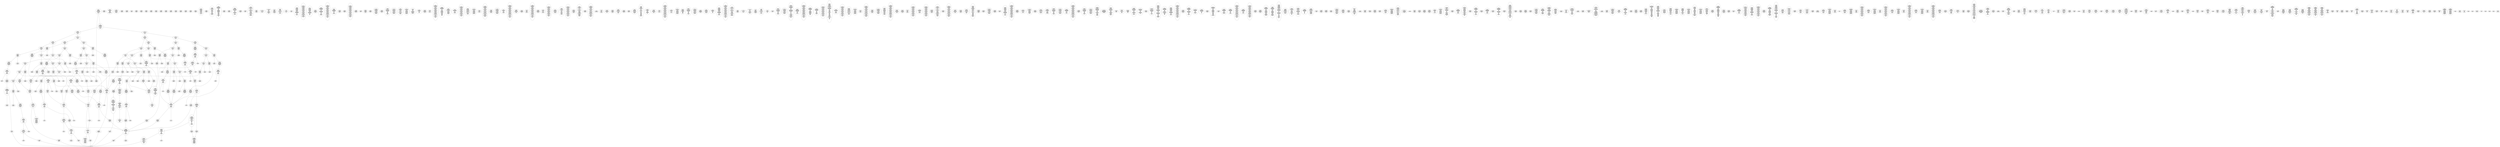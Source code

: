 /* Generated by GvGen v.1.0 (https://www.github.com/stricaud/gvgen) */

digraph G {
compound=true;
   node1 [label="[anywhere]"];
   node2 [label="# 0x0
PUSHX Data
PUSHX Data
MSTORE
PUSHX LogicData
CALLDATASIZE
LT
PUSHX Data
JUMPI
"];
   node3 [label="# 0xd
PUSHX Data
CALLDATALOAD
PUSHX BitData
SHR
PUSHX LogicData
GT
PUSHX Data
JUMPI
"];
   node4 [label="# 0x1e
PUSHX LogicData
GT
PUSHX Data
JUMPI
"];
   node5 [label="# 0x29
PUSHX LogicData
GT
PUSHX Data
JUMPI
"];
   node6 [label="# 0x34
PUSHX LogicData
EQ
PUSHX Data
JUMPI
"];
   node7 [label="# 0x3f
PUSHX LogicData
EQ
PUSHX Data
JUMPI
"];
   node8 [label="# 0x4a
PUSHX LogicData
EQ
PUSHX Data
JUMPI
"];
   node9 [label="# 0x55
PUSHX LogicData
EQ
PUSHX Data
JUMPI
"];
   node10 [label="# 0x60
PUSHX LogicData
EQ
PUSHX Data
JUMPI
"];
   node11 [label="# 0x6b
PUSHX Data
REVERT
"];
   node12 [label="# 0x6f
JUMPDEST
PUSHX LogicData
EQ
PUSHX Data
JUMPI
"];
   node13 [label="# 0x7b
PUSHX LogicData
EQ
PUSHX Data
JUMPI
"];
   node14 [label="# 0x86
PUSHX LogicData
EQ
PUSHX Data
JUMPI
"];
   node15 [label="# 0x91
PUSHX LogicData
EQ
PUSHX Data
JUMPI
"];
   node16 [label="# 0x9c
PUSHX Data
REVERT
"];
   node17 [label="# 0xa0
JUMPDEST
PUSHX LogicData
GT
PUSHX Data
JUMPI
"];
   node18 [label="# 0xac
PUSHX LogicData
EQ
PUSHX Data
JUMPI
"];
   node19 [label="# 0xb7
PUSHX LogicData
EQ
PUSHX Data
JUMPI
"];
   node20 [label="# 0xc2
PUSHX LogicData
EQ
PUSHX Data
JUMPI
"];
   node21 [label="# 0xcd
PUSHX LogicData
EQ
PUSHX Data
JUMPI
"];
   node22 [label="# 0xd8
PUSHX Data
REVERT
"];
   node23 [label="# 0xdc
JUMPDEST
PUSHX LogicData
EQ
PUSHX Data
JUMPI
"];
   node24 [label="# 0xe8
PUSHX LogicData
EQ
PUSHX Data
JUMPI
"];
   node25 [label="# 0xf3
PUSHX LogicData
EQ
PUSHX Data
JUMPI
"];
   node26 [label="# 0xfe
PUSHX LogicData
EQ
PUSHX Data
JUMPI
"];
   node27 [label="# 0x109
PUSHX Data
REVERT
"];
   node28 [label="# 0x10d
JUMPDEST
PUSHX LogicData
GT
PUSHX Data
JUMPI
"];
   node29 [label="# 0x119
PUSHX LogicData
GT
PUSHX Data
JUMPI
"];
   node30 [label="# 0x124
PUSHX LogicData
EQ
PUSHX Data
JUMPI
"];
   node31 [label="# 0x12f
PUSHX LogicData
EQ
PUSHX Data
JUMPI
"];
   node32 [label="# 0x13a
PUSHX LogicData
EQ
PUSHX Data
JUMPI
"];
   node33 [label="# 0x145
PUSHX LogicData
EQ
PUSHX Data
JUMPI
"];
   node34 [label="# 0x150
PUSHX Data
REVERT
"];
   node35 [label="# 0x154
JUMPDEST
PUSHX LogicData
EQ
PUSHX Data
JUMPI
"];
   node36 [label="# 0x160
PUSHX LogicData
EQ
PUSHX Data
JUMPI
"];
   node37 [label="# 0x16b
PUSHX LogicData
EQ
PUSHX Data
JUMPI
"];
   node38 [label="# 0x176
PUSHX LogicData
EQ
PUSHX Data
JUMPI
"];
   node39 [label="# 0x181
PUSHX Data
REVERT
"];
   node40 [label="# 0x185
JUMPDEST
PUSHX LogicData
GT
PUSHX Data
JUMPI
"];
   node41 [label="# 0x191
PUSHX LogicData
EQ
PUSHX Data
JUMPI
"];
   node42 [label="# 0x19c
PUSHX LogicData
EQ
PUSHX Data
JUMPI
"];
   node43 [label="# 0x1a7
PUSHX LogicData
EQ
PUSHX Data
JUMPI
"];
   node44 [label="# 0x1b2
PUSHX LogicData
EQ
PUSHX Data
JUMPI
"];
   node45 [label="# 0x1bd
PUSHX Data
REVERT
"];
   node46 [label="# 0x1c1
JUMPDEST
PUSHX LogicData
EQ
PUSHX Data
JUMPI
"];
   node47 [label="# 0x1cd
PUSHX LogicData
EQ
PUSHX Data
JUMPI
"];
   node48 [label="# 0x1d8
PUSHX LogicData
EQ
PUSHX Data
JUMPI
"];
   node49 [label="# 0x1e3
PUSHX LogicData
EQ
PUSHX Data
JUMPI
"];
   node50 [label="# 0x1ee
JUMPDEST
PUSHX Data
REVERT
"];
   node51 [label="# 0x1f3
JUMPDEST
CALLVALUE
ISZERO
PUSHX Data
JUMPI
"];
   node52 [label="# 0x1fb
PUSHX Data
REVERT
"];
   node53 [label="# 0x1ff
JUMPDEST
PUSHX Data
PUSHX Data
CALLDATASIZE
PUSHX Data
PUSHX Data
JUMP
"];
   node54 [label="# 0x20e
JUMPDEST
PUSHX Data
JUMP
"];
   node55 [label="# 0x213
JUMPDEST
PUSHX MemData
MLOAD
ISZERO
ISZERO
MSTORE
PUSHX ArithData
ADD
"];
   node56 [label="# 0x21f
JUMPDEST
PUSHX MemData
MLOAD
SUB
RETURN
"];
   node57 [label="# 0x228
JUMPDEST
CALLVALUE
ISZERO
PUSHX Data
JUMPI
"];
   node58 [label="# 0x230
PUSHX Data
REVERT
"];
   node59 [label="# 0x234
JUMPDEST
PUSHX Data
PUSHX Data
JUMP
"];
   node60 [label="# 0x23d
JUMPDEST
PUSHX MemData
MLOAD
PUSHX Data
PUSHX Data
JUMP
"];
   node61 [label="# 0x24a
JUMPDEST
CALLVALUE
ISZERO
PUSHX Data
JUMPI
"];
   node62 [label="# 0x252
PUSHX Data
REVERT
"];
   node63 [label="# 0x256
JUMPDEST
PUSHX Data
PUSHX Data
CALLDATASIZE
PUSHX Data
PUSHX Data
JUMP
"];
   node64 [label="# 0x265
JUMPDEST
PUSHX Data
JUMP
"];
   node65 [label="# 0x26a
JUMPDEST
PUSHX MemData
MLOAD
PUSHX ArithData
PUSHX BitData
PUSHX BitData
SHL
SUB
AND
MSTORE
PUSHX ArithData
ADD
PUSHX Data
JUMP
"];
   node66 [label="# 0x282
JUMPDEST
CALLVALUE
ISZERO
PUSHX Data
JUMPI
"];
   node67 [label="# 0x28a
PUSHX Data
REVERT
"];
   node68 [label="# 0x28e
JUMPDEST
PUSHX Data
PUSHX Data
CALLDATASIZE
PUSHX Data
PUSHX Data
JUMP
"];
   node69 [label="# 0x29d
JUMPDEST
PUSHX Data
JUMP
"];
   node70 [label="# 0x2a2
JUMPDEST
STOP
"];
   node71 [label="# 0x2a4
JUMPDEST
CALLVALUE
ISZERO
PUSHX Data
JUMPI
"];
   node72 [label="# 0x2ac
PUSHX Data
REVERT
"];
   node73 [label="# 0x2b0
JUMPDEST
PUSHX StorData
SLOAD
"];
   node74 [label="# 0x2b5
JUMPDEST
PUSHX MemData
MLOAD
MSTORE
PUSHX ArithData
ADD
PUSHX Data
JUMP
"];
   node75 [label="# 0x2c3
JUMPDEST
CALLVALUE
ISZERO
PUSHX Data
JUMPI
"];
   node76 [label="# 0x2cb
PUSHX Data
REVERT
"];
   node77 [label="# 0x2cf
JUMPDEST
PUSHX StorData
SLOAD
PUSHX Data
PUSHX BitData
AND
JUMP
"];
   node78 [label="# 0x2dd
JUMPDEST
PUSHX MemData
MLOAD
PUSHX Data
PUSHX Data
JUMP
"];
   node79 [label="# 0x2ea
JUMPDEST
CALLVALUE
ISZERO
PUSHX Data
JUMPI
"];
   node80 [label="# 0x2f2
PUSHX Data
REVERT
"];
   node81 [label="# 0x2f6
JUMPDEST
PUSHX Data
PUSHX Data
CALLDATASIZE
PUSHX Data
PUSHX Data
JUMP
"];
   node82 [label="# 0x305
JUMPDEST
PUSHX Data
JUMP
"];
   node83 [label="# 0x30a
JUMPDEST
CALLVALUE
ISZERO
PUSHX Data
JUMPI
"];
   node84 [label="# 0x312
PUSHX Data
REVERT
"];
   node85 [label="# 0x316
JUMPDEST
PUSHX Data
PUSHX Data
CALLDATASIZE
PUSHX Data
PUSHX Data
JUMP
"];
   node86 [label="# 0x325
JUMPDEST
PUSHX Data
JUMP
"];
   node87 [label="# 0x32a
JUMPDEST
CALLVALUE
ISZERO
PUSHX Data
JUMPI
"];
   node88 [label="# 0x332
PUSHX Data
REVERT
"];
   node89 [label="# 0x336
JUMPDEST
PUSHX Data
PUSHX Data
CALLDATASIZE
PUSHX Data
PUSHX Data
JUMP
"];
   node90 [label="# 0x345
JUMPDEST
PUSHX Data
JUMP
"];
   node91 [label="# 0x34a
JUMPDEST
CALLVALUE
ISZERO
PUSHX Data
JUMPI
"];
   node92 [label="# 0x352
PUSHX Data
REVERT
"];
   node93 [label="# 0x356
JUMPDEST
PUSHX Data
PUSHX Data
CALLDATASIZE
PUSHX Data
PUSHX Data
JUMP
"];
   node94 [label="# 0x365
JUMPDEST
PUSHX Data
JUMP
"];
   node95 [label="# 0x36a
JUMPDEST
PUSHX Data
PUSHX Data
CALLDATASIZE
PUSHX Data
PUSHX Data
JUMP
"];
   node96 [label="# 0x378
JUMPDEST
PUSHX Data
JUMP
"];
   node97 [label="# 0x37d
JUMPDEST
CALLVALUE
ISZERO
PUSHX Data
JUMPI
"];
   node98 [label="# 0x385
PUSHX Data
REVERT
"];
   node99 [label="# 0x389
JUMPDEST
PUSHX StorData
SLOAD
PUSHX BitData
AND
PUSHX Data
JUMP
"];
   node100 [label="# 0x395
JUMPDEST
CALLVALUE
ISZERO
PUSHX Data
JUMPI
"];
   node101 [label="# 0x39d
PUSHX Data
REVERT
"];
   node102 [label="# 0x3a1
JUMPDEST
PUSHX Data
PUSHX Data
CALLDATASIZE
PUSHX Data
PUSHX Data
JUMP
"];
   node103 [label="# 0x3b0
JUMPDEST
PUSHX Data
JUMP
"];
   node104 [label="# 0x3b5
JUMPDEST
CALLVALUE
ISZERO
PUSHX Data
JUMPI
"];
   node105 [label="# 0x3bd
PUSHX Data
REVERT
"];
   node106 [label="# 0x3c1
JUMPDEST
PUSHX Data
PUSHX Data
CALLDATASIZE
PUSHX Data
PUSHX Data
JUMP
"];
   node107 [label="# 0x3d0
JUMPDEST
PUSHX Data
JUMP
"];
   node108 [label="# 0x3d5
JUMPDEST
CALLVALUE
ISZERO
PUSHX Data
JUMPI
"];
   node109 [label="# 0x3dd
PUSHX Data
REVERT
"];
   node110 [label="# 0x3e1
JUMPDEST
PUSHX Data
PUSHX Data
CALLDATASIZE
PUSHX Data
PUSHX Data
JUMP
"];
   node111 [label="# 0x3f0
JUMPDEST
PUSHX Data
JUMP
"];
   node112 [label="# 0x3f5
JUMPDEST
CALLVALUE
ISZERO
PUSHX Data
JUMPI
"];
   node113 [label="# 0x3fd
PUSHX Data
REVERT
"];
   node114 [label="# 0x401
JUMPDEST
PUSHX Data
PUSHX Data
JUMP
"];
   node115 [label="# 0x40a
JUMPDEST
CALLVALUE
ISZERO
PUSHX Data
JUMPI
"];
   node116 [label="# 0x412
PUSHX Data
REVERT
"];
   node117 [label="# 0x416
JUMPDEST
PUSHX Data
PUSHX Data
CALLDATASIZE
PUSHX Data
PUSHX Data
JUMP
"];
   node118 [label="# 0x425
JUMPDEST
PUSHX Data
JUMP
"];
   node119 [label="# 0x42a
JUMPDEST
CALLVALUE
ISZERO
PUSHX Data
JUMPI
"];
   node120 [label="# 0x432
PUSHX Data
REVERT
"];
   node121 [label="# 0x436
JUMPDEST
PUSHX Data
PUSHX Data
CALLDATASIZE
PUSHX Data
PUSHX Data
JUMP
"];
   node122 [label="# 0x445
JUMPDEST
PUSHX Data
JUMP
"];
   node123 [label="# 0x44a
JUMPDEST
CALLVALUE
ISZERO
PUSHX Data
JUMPI
"];
   node124 [label="# 0x452
PUSHX Data
REVERT
"];
   node125 [label="# 0x456
JUMPDEST
PUSHX Data
PUSHX Data
JUMP
"];
   node126 [label="# 0x45f
JUMPDEST
CALLVALUE
ISZERO
PUSHX Data
JUMPI
"];
   node127 [label="# 0x467
PUSHX Data
REVERT
"];
   node128 [label="# 0x46b
JUMPDEST
PUSHX Data
PUSHX StorData
SLOAD
JUMP
"];
   node129 [label="# 0x475
JUMPDEST
CALLVALUE
ISZERO
PUSHX Data
JUMPI
"];
   node130 [label="# 0x47d
PUSHX Data
REVERT
"];
   node131 [label="# 0x481
JUMPDEST
PUSHX StorData
SLOAD
PUSHX ArithData
PUSHX BitData
PUSHX BitData
SHL
SUB
AND
PUSHX Data
JUMP
"];
   node132 [label="# 0x493
JUMPDEST
CALLVALUE
ISZERO
PUSHX Data
JUMPI
"];
   node133 [label="# 0x49b
PUSHX Data
REVERT
"];
   node134 [label="# 0x49f
JUMPDEST
PUSHX Data
PUSHX Data
JUMP
"];
   node135 [label="# 0x4a8
JUMPDEST
CALLVALUE
ISZERO
PUSHX Data
JUMPI
"];
   node136 [label="# 0x4b0
PUSHX Data
REVERT
"];
   node137 [label="# 0x4b4
JUMPDEST
PUSHX Data
PUSHX Data
JUMP
"];
   node138 [label="# 0x4c4
JUMPDEST
CALLVALUE
ISZERO
PUSHX Data
JUMPI
"];
   node139 [label="# 0x4cc
PUSHX Data
REVERT
"];
   node140 [label="# 0x4d0
JUMPDEST
PUSHX Data
PUSHX Data
CALLDATASIZE
PUSHX Data
PUSHX Data
JUMP
"];
   node141 [label="# 0x4df
JUMPDEST
PUSHX Data
JUMP
"];
   node142 [label="# 0x4e4
JUMPDEST
PUSHX Data
PUSHX Data
CALLDATASIZE
PUSHX Data
PUSHX Data
JUMP
"];
   node143 [label="# 0x4f2
JUMPDEST
PUSHX Data
JUMP
"];
   node144 [label="# 0x4f7
JUMPDEST
CALLVALUE
ISZERO
PUSHX Data
JUMPI
"];
   node145 [label="# 0x4ff
PUSHX Data
REVERT
"];
   node146 [label="# 0x503
JUMPDEST
PUSHX Data
PUSHX Data
CALLDATASIZE
PUSHX Data
PUSHX Data
JUMP
"];
   node147 [label="# 0x512
JUMPDEST
PUSHX Data
JUMP
"];
   node148 [label="# 0x517
JUMPDEST
CALLVALUE
ISZERO
PUSHX Data
JUMPI
"];
   node149 [label="# 0x51f
PUSHX Data
REVERT
"];
   node150 [label="# 0x523
JUMPDEST
PUSHX Data
PUSHX Data
CALLDATASIZE
PUSHX Data
PUSHX Data
JUMP
"];
   node151 [label="# 0x532
JUMPDEST
PUSHX Data
PUSHX Data
MSTORE
PUSHX Data
MSTORE
PUSHX Data
SHA3
SLOAD
PUSHX BitData
AND
JUMP
"];
   node152 [label="# 0x547
JUMPDEST
CALLVALUE
ISZERO
PUSHX Data
JUMPI
"];
   node153 [label="# 0x54f
PUSHX Data
REVERT
"];
   node154 [label="# 0x553
JUMPDEST
PUSHX Data
PUSHX Data
CALLDATASIZE
PUSHX Data
PUSHX Data
JUMP
"];
   node155 [label="# 0x562
JUMPDEST
PUSHX Data
JUMP
"];
   node156 [label="# 0x567
JUMPDEST
CALLVALUE
ISZERO
PUSHX Data
JUMPI
"];
   node157 [label="# 0x56f
PUSHX Data
REVERT
"];
   node158 [label="# 0x573
JUMPDEST
PUSHX Data
PUSHX Data
CALLDATASIZE
PUSHX Data
PUSHX Data
JUMP
"];
   node159 [label="# 0x582
JUMPDEST
MLOAD
PUSHX ArithData
ADD
ADD
MLOAD
PUSHX Data
MSTORE
ADD
ADD
SHA3
MSTORE
SLOAD
PUSHX BitData
AND
JUMP
"];
   node160 [label="# 0x5a2
JUMPDEST
CALLVALUE
ISZERO
PUSHX Data
JUMPI
"];
   node161 [label="# 0x5aa
PUSHX Data
REVERT
"];
   node162 [label="# 0x5ae
JUMPDEST
PUSHX Data
PUSHX Data
JUMP
"];
   node163 [label="# 0x5b8
JUMPDEST
CALLVALUE
ISZERO
PUSHX Data
JUMPI
"];
   node164 [label="# 0x5c0
PUSHX Data
REVERT
"];
   node165 [label="# 0x5c4
JUMPDEST
PUSHX Data
PUSHX Data
CALLDATASIZE
PUSHX Data
PUSHX Data
JUMP
"];
   node166 [label="# 0x5d3
JUMPDEST
PUSHX ArithData
PUSHX BitData
PUSHX BitData
SHL
SUB
AND
PUSHX Data
MSTORE
PUSHX Data
PUSHX Data
MSTORE
PUSHX Data
SHA3
AND
MSTORE
MSTORE
SHA3
SLOAD
PUSHX BitData
AND
JUMP
"];
   node167 [label="# 0x601
JUMPDEST
CALLVALUE
ISZERO
PUSHX Data
JUMPI
"];
   node168 [label="# 0x609
PUSHX Data
REVERT
"];
   node169 [label="# 0x60d
JUMPDEST
PUSHX Data
PUSHX Data
CALLDATASIZE
PUSHX Data
PUSHX Data
JUMP
"];
   node170 [label="# 0x61c
JUMPDEST
PUSHX Data
JUMP
"];
   node171 [label="# 0x621
JUMPDEST
CALLVALUE
ISZERO
PUSHX Data
JUMPI
"];
   node172 [label="# 0x629
PUSHX Data
REVERT
"];
   node173 [label="# 0x62d
JUMPDEST
PUSHX Data
PUSHX Data
CALLDATASIZE
PUSHX Data
PUSHX Data
JUMP
"];
   node174 [label="# 0x63c
JUMPDEST
PUSHX Data
JUMP
"];
   node175 [label="# 0x641
JUMPDEST
PUSHX Data
PUSHX ArithData
PUSHX BitData
PUSHX BitData
SHL
SUB
NOT
AND
PUSHX BitData
PUSHX BitData
SHL
EQ
PUSHX Data
JUMPI
"];
   node176 [label="# 0x65d
PUSHX Data
PUSHX Data
JUMP
"];
   node177 [label="# 0x666
JUMPDEST
JUMP
"];
   node178 [label="# 0x66c
JUMPDEST
PUSHX Data
PUSHX StorData
SLOAD
PUSHX Data
PUSHX Data
JUMP
"];
   node179 [label="# 0x67b
JUMPDEST
PUSHX ArithData
ADD
PUSHX ArithData
DIV
MUL
PUSHX ArithData
ADD
PUSHX MemData
MLOAD
ADD
PUSHX Data
MSTORE
MSTORE
PUSHX ArithData
ADD
SLOAD
PUSHX Data
PUSHX Data
JUMP
"];
   node180 [label="# 0x6a7
JUMPDEST
ISZERO
PUSHX Data
JUMPI
"];
   node181 [label="# 0x6ae
PUSHX LogicData
LT
PUSHX Data
JUMPI
"];
   node182 [label="# 0x6b6
PUSHX ArithData
SLOAD
DIV
MUL
MSTORE
PUSHX ArithData
ADD
PUSHX Data
JUMP
"];
   node183 [label="# 0x6c9
JUMPDEST
ADD
PUSHX Data
MSTORE
PUSHX Data
PUSHX Data
SHA3
"];
   node184 [label="# 0x6d7
JUMPDEST
SLOAD
MSTORE
PUSHX ArithData
ADD
PUSHX ArithData
ADD
GT
PUSHX Data
JUMPI
"];
   node185 [label="# 0x6eb
SUB
PUSHX BitData
AND
ADD
"];
   node186 [label="# 0x6f4
JUMPDEST
JUMP
"];
   node187 [label="# 0x6fe
JUMPDEST
PUSHX Data
MSTORE
PUSHX Data
PUSHX Data
MSTORE
PUSHX Data
SHA3
SLOAD
PUSHX ArithData
PUSHX BitData
PUSHX BitData
SHL
SUB
AND
PUSHX Data
JUMPI
"];
   node188 [label="# 0x71b
PUSHX MemData
MLOAD
PUSHX BitData
PUSHX BitData
SHL
MSTORE
PUSHX Data
PUSHX ArithData
ADD
MSTORE
PUSHX Data
PUSHX ArithData
ADD
MSTORE
PUSHX Data
PUSHX ArithData
ADD
MSTORE
PUSHX BitData
PUSHX BitData
SHL
PUSHX ArithData
ADD
MSTORE
PUSHX ArithData
ADD
"];
   node189 [label="# 0x773
JUMPDEST
PUSHX MemData
MLOAD
SUB
REVERT
"];
   node190 [label="# 0x77c
JUMPDEST
PUSHX Data
MSTORE
PUSHX Data
PUSHX Data
MSTORE
PUSHX Data
SHA3
SLOAD
PUSHX ArithData
PUSHX BitData
PUSHX BitData
SHL
SUB
AND
JUMP
"];
   node191 [label="# 0x798
JUMPDEST
PUSHX Data
PUSHX Data
PUSHX Data
JUMP
"];
   node192 [label="# 0x7a3
JUMPDEST
PUSHX ArithData
PUSHX BitData
PUSHX BitData
SHL
SUB
AND
PUSHX ArithData
PUSHX BitData
PUSHX BitData
SHL
SUB
AND
EQ
ISZERO
PUSHX Data
JUMPI
"];
   node193 [label="# 0x7c0
PUSHX MemData
MLOAD
PUSHX BitData
PUSHX BitData
SHL
MSTORE
PUSHX Data
PUSHX ArithData
ADD
MSTORE
PUSHX Data
PUSHX ArithData
ADD
MSTORE
PUSHX Data
PUSHX ArithData
ADD
MSTORE
PUSHX BitData
PUSHX BitData
SHL
PUSHX ArithData
ADD
MSTORE
PUSHX ArithData
ADD
PUSHX Data
JUMP
"];
   node194 [label="# 0x811
JUMPDEST
CALLER
PUSHX ArithData
PUSHX BitData
PUSHX BitData
SHL
SUB
AND
EQ
PUSHX Data
JUMPI
"];
   node195 [label="# 0x823
PUSHX Data
CALLER
PUSHX Data
JUMP
"];
   node196 [label="# 0x82d
JUMPDEST
PUSHX Data
JUMPI
"];
   node197 [label="# 0x832
PUSHX MemData
MLOAD
PUSHX BitData
PUSHX BitData
SHL
MSTORE
PUSHX Data
PUSHX ArithData
ADD
MSTORE
PUSHX Data
PUSHX ArithData
ADD
MSTORE
PUSHX Data
PUSHX ArithData
ADD
MSTORE
PUSHX Data
PUSHX ArithData
ADD
MSTORE
PUSHX ArithData
ADD
PUSHX Data
JUMP
"];
   node198 [label="# 0x89f
JUMPDEST
PUSHX Data
PUSHX Data
JUMP
"];
   node199 [label="# 0x8a9
JUMPDEST
JUMP
"];
   node200 [label="# 0x8ae
JUMPDEST
PUSHX Data
CALLER
PUSHX Data
JUMP
"];
   node201 [label="# 0x8b8
JUMPDEST
PUSHX Data
JUMPI
"];
   node202 [label="# 0x8bd
PUSHX MemData
MLOAD
PUSHX BitData
PUSHX BitData
SHL
MSTORE
PUSHX ArithData
ADD
PUSHX Data
PUSHX Data
JUMP
"];
   node203 [label="# 0x8d4
JUMPDEST
PUSHX Data
PUSHX Data
JUMP
"];
   node204 [label="# 0x8df
JUMPDEST
PUSHX StorData
SLOAD
PUSHX ArithData
PUSHX BitData
PUSHX BitData
SHL
SUB
AND
CALLER
EQ
PUSHX Data
JUMPI
"];
   node205 [label="# 0x8f2
PUSHX MemData
MLOAD
PUSHX BitData
PUSHX BitData
SHL
MSTORE
PUSHX ArithData
ADD
PUSHX Data
PUSHX Data
JUMP
"];
   node206 [label="# 0x909
JUMPDEST
PUSHX StorData
SLOAD
PUSHX BitData
NOT
AND
PUSHX Data
PUSHX LogicData
GT
ISZERO
PUSHX Data
JUMPI
"];
   node207 [label="# 0x921
PUSHX BitData
PUSHX BitData
SHL
PUSHX Data
MSTORE
PUSHX Data
PUSHX Data
MSTORE
PUSHX Data
PUSHX Data
REVERT
"];
   node208 [label="# 0x936
JUMPDEST
MUL
OR
SSTORE
PUSHX Data
PUSHX MemData
MLOAD
PUSHX Data
PUSHX Data
JUMP
"];
   node209 [label="# 0x96a
JUMPDEST
PUSHX MemData
MLOAD
SUB
LOGX
JUMP
"];
   node210 [label="# 0x975
JUMPDEST
PUSHX Data
PUSHX Data
PUSHX Data
JUMP
"];
   node211 [label="# 0x980
JUMPDEST
LT
PUSHX Data
JUMPI
"];
   node212 [label="# 0x987
PUSHX MemData
MLOAD
PUSHX BitData
PUSHX BitData
SHL
MSTORE
PUSHX Data
PUSHX ArithData
ADD
MSTORE
PUSHX Data
PUSHX ArithData
ADD
MSTORE
PUSHX Data
PUSHX ArithData
ADD
MSTORE
PUSHX BitData
PUSHX BitData
SHL
PUSHX ArithData
ADD
MSTORE
PUSHX ArithData
ADD
PUSHX Data
JUMP
"];
   node213 [label="# 0x9e2
JUMPDEST
PUSHX ArithData
PUSHX BitData
PUSHX BitData
SHL
SUB
AND
PUSHX Data
MSTORE
PUSHX Data
PUSHX Data
MSTORE
PUSHX Data
SHA3
MSTORE
MSTORE
SHA3
SLOAD
JUMP
"];
   node214 [label="# 0xa0b
JUMPDEST
PUSHX Data
PUSHX MemData
MLOAD
PUSHX ArithData
ADD
PUSHX Data
MSTORE
PUSHX Data
MSTORE
PUSHX Data
JUMP
"];
   node215 [label="# 0xa26
JUMPDEST
PUSHX LogicData
PUSHX StorData
SLOAD
EQ
ISZERO
PUSHX Data
JUMPI
"];
   node216 [label="# 0xa32
PUSHX MemData
MLOAD
PUSHX BitData
PUSHX BitData
SHL
MSTORE
PUSHX Data
PUSHX ArithData
ADD
MSTORE
PUSHX Data
PUSHX ArithData
ADD
MSTORE
PUSHX Data
PUSHX ArithData
ADD
MSTORE
PUSHX ArithData
ADD
PUSHX Data
JUMP
"];
   node217 [label="# 0xa79
JUMPDEST
PUSHX Data
PUSHX Data
SSTORE
PUSHX StorData
SLOAD
PUSHX BitData
AND
PUSHX LogicData
GT
ISZERO
PUSHX Data
JUMPI
"];
   node218 [label="# 0xa90
PUSHX BitData
PUSHX BitData
SHL
PUSHX Data
MSTORE
PUSHX Data
PUSHX Data
MSTORE
PUSHX Data
PUSHX Data
REVERT
"];
   node219 [label="# 0xaa5
JUMPDEST
EQ
PUSHX Data
JUMPI
"];
   node220 [label="# 0xaab
PUSHX MemData
MLOAD
PUSHX BitData
PUSHX BitData
SHL
MSTORE
PUSHX Data
PUSHX ArithData
ADD
MSTORE
PUSHX Data
PUSHX ArithData
ADD
MSTORE
PUSHX BitData
PUSHX BitData
SHL
PUSHX ArithData
ADD
MSTORE
PUSHX ArithData
ADD
PUSHX Data
JUMP
"];
   node221 [label="# 0xae8
JUMPDEST
CALLER
EXTCODESIZE
ISZERO
PUSHX Data
JUMPI
"];
   node222 [label="# 0xaf0
PUSHX MemData
MLOAD
PUSHX BitData
PUSHX BitData
SHL
MSTORE
PUSHX ArithData
ADD
PUSHX Data
PUSHX Data
JUMP
"];
   node223 [label="# 0xb07
JUMPDEST
PUSHX StorData
SLOAD
GT
ISZERO
PUSHX Data
JUMPI
"];
   node224 [label="# 0xb12
PUSHX MemData
MLOAD
PUSHX BitData
PUSHX BitData
SHL
MSTORE
PUSHX Data
PUSHX ArithData
ADD
MSTORE
PUSHX Data
PUSHX ArithData
ADD
MSTORE
PUSHX Data
PUSHX ArithData
ADD
MSTORE
PUSHX BitData
PUSHX BitData
SHL
PUSHX ArithData
ADD
MSTORE
PUSHX ArithData
ADD
PUSHX Data
JUMP
"];
   node225 [label="# 0xb6d
JUMPDEST
PUSHX Data
PUSHX Data
PUSHX StorData
SLOAD
JUMP
"];
   node226 [label="# 0xb7a
JUMPDEST
PUSHX Data
PUSHX Data
JUMP
"];
   node227 [label="# 0xb84
JUMPDEST
GT
ISZERO
PUSHX Data
JUMPI
"];
   node228 [label="# 0xb8b
PUSHX MemData
MLOAD
PUSHX BitData
PUSHX BitData
SHL
MSTORE
PUSHX Data
PUSHX ArithData
ADD
MSTORE
PUSHX Data
PUSHX ArithData
ADD
MSTORE
PUSHX Data
PUSHX ArithData
ADD
MSTORE
PUSHX BitData
PUSHX BitData
SHL
PUSHX ArithData
ADD
MSTORE
PUSHX ArithData
ADD
PUSHX Data
JUMP
"];
   node229 [label="# 0xbe9
JUMPDEST
PUSHX Data
PUSHX Data
PUSHX Data
JUMP
"];
   node230 [label="# 0xbfb
JUMPDEST
CALLVALUE
LT
ISZERO
PUSHX Data
JUMPI
"];
   node231 [label="# 0xc03
PUSHX MemData
MLOAD
PUSHX BitData
PUSHX BitData
SHL
MSTORE
PUSHX Data
PUSHX ArithData
ADD
MSTORE
PUSHX Data
PUSHX ArithData
ADD
MSTORE
PUSHX Data
PUSHX ArithData
ADD
MSTORE
PUSHX ArithData
ADD
PUSHX Data
JUMP
"];
   node232 [label="# 0xc4a
JUMPDEST
PUSHX Data
PUSHX MemData
MLOAD
PUSHX Data
PUSHX Data
JUMP
"];
   node233 [label="# 0xc5c
JUMPDEST
MSTORE
PUSHX MemData
MLOAD
SUB
PUSHX ArithData
ADD
SHA3
SLOAD
PUSHX BitData
AND
ISZERO
PUSHX Data
JUMPI
"];
   node234 [label="# 0xc75
PUSHX MemData
MLOAD
PUSHX BitData
PUSHX BitData
SHL
MSTORE
PUSHX Data
PUSHX ArithData
ADD
MSTORE
PUSHX Data
PUSHX ArithData
ADD
MSTORE
PUSHX Data
PUSHX ArithData
ADD
MSTORE
PUSHX ArithData
ADD
PUSHX Data
JUMP
"];
   node235 [label="# 0xcbc
JUMPDEST
PUSHX Data
PUSHX Data
CALLER
PUSHX Data
JUMP
"];
   node236 [label="# 0xcca
JUMPDEST
PUSHX ArithData
ADD
PUSHX ArithData
DIV
MUL
PUSHX ArithData
ADD
PUSHX MemData
MLOAD
ADD
PUSHX Data
MSTORE
MSTORE
PUSHX ArithData
ADD
CALLDATACOPY
PUSHX Data
ADD
MSTORE
PUSHX Data
JUMP
"];
   node237 [label="# 0xd06
JUMPDEST
PUSHX Data
JUMPI
"];
   node238 [label="# 0xd0b
PUSHX MemData
MLOAD
PUSHX BitData
PUSHX BitData
SHL
MSTORE
PUSHX Data
PUSHX ArithData
ADD
MSTORE
PUSHX Data
PUSHX ArithData
ADD
MSTORE
PUSHX BitData
PUSHX BitData
SHL
PUSHX ArithData
ADD
MSTORE
PUSHX ArithData
ADD
PUSHX Data
JUMP
"];
   node239 [label="# 0xd43
JUMPDEST
PUSHX Data
"];
   node240 [label="# 0xd46
JUMPDEST
LT
ISZERO
PUSHX Data
JUMPI
"];
   node241 [label="# 0xd4f
PUSHX Data
PUSHX Data
PUSHX StorData
SLOAD
JUMP
"];
   node242 [label="# 0xd59
JUMPDEST
PUSHX Data
CALLER
PUSHX Data
JUMP
"];
   node243 [label="# 0xd65
JUMPDEST
PUSHX Data
PUSHX StorData
SLOAD
PUSHX ArithData
ADD
SSTORE
JUMP
"];
   node244 [label="# 0xd73
JUMPDEST
PUSHX Data
PUSHX Data
JUMP
"];
   node245 [label="# 0xd7e
JUMPDEST
PUSHX Data
JUMP
"];
   node246 [label="# 0xd86
JUMPDEST
PUSHX Data
PUSHX Data
PUSHX MemData
MLOAD
PUSHX Data
PUSHX Data
JUMP
"];
   node247 [label="# 0xd9b
JUMPDEST
MSTORE
PUSHX Data
MLOAD
PUSHX ArithData
SUB
ADD
SHA3
SLOAD
PUSHX BitData
NOT
AND
ISZERO
ISZERO
OR
SSTORE
CALLER
MSTORE
ADD
MSTORE
PUSHX Data
ADD
"];
   node248 [label="# 0xde9
JUMPDEST
PUSHX MemData
MLOAD
SUB
LOGX
PUSHX Data
PUSHX Data
SSTORE
JUMP
"];
   node249 [label="# 0xdfd
JUMPDEST
PUSHX Data
PUSHX Data
PUSHX StorData
SLOAD
JUMP
"];
   node250 [label="# 0xe08
JUMPDEST
LT
PUSHX Data
JUMPI
"];
   node251 [label="# 0xe0f
PUSHX MemData
MLOAD
PUSHX BitData
PUSHX BitData
SHL
MSTORE
PUSHX Data
PUSHX ArithData
ADD
MSTORE
PUSHX Data
PUSHX ArithData
ADD
MSTORE
PUSHX Data
PUSHX ArithData
ADD
MSTORE
PUSHX BitData
PUSHX BitData
SHL
PUSHX ArithData
ADD
MSTORE
PUSHX ArithData
ADD
PUSHX Data
JUMP
"];
   node252 [label="# 0xe6b
JUMPDEST
PUSHX StorData
SLOAD
LT
PUSHX Data
JUMPI
"];
   node253 [label="# 0xe77
PUSHX BitData
PUSHX BitData
SHL
PUSHX Data
MSTORE
PUSHX Data
PUSHX Data
MSTORE
PUSHX Data
PUSHX Data
REVERT
"];
   node254 [label="# 0xe8c
JUMPDEST
PUSHX Data
MSTORE
PUSHX Data
PUSHX Data
SHA3
ADD
SLOAD
JUMP
"];
   node255 [label="# 0xe9e
JUMPDEST
PUSHX StorData
SLOAD
PUSHX ArithData
PUSHX BitData
PUSHX BitData
SHL
SUB
AND
CALLER
EQ
PUSHX Data
JUMPI
"];
   node256 [label="# 0xeb1
PUSHX MemData
MLOAD
PUSHX BitData
PUSHX BitData
SHL
MSTORE
PUSHX ArithData
ADD
PUSHX Data
PUSHX Data
JUMP
"];
   node257 [label="# 0xec8
JUMPDEST
PUSHX Data
PUSHX Data
PUSHX Data
JUMP
"];
   node258 [label="# 0xed4
JUMPDEST
PUSHX Data
PUSHX MemData
MLOAD
PUSHX Data
PUSHX Data
JUMP
"];
   node259 [label="# 0xf06
JUMPDEST
PUSHX MemData
MLOAD
SUB
LOGX
JUMP
"];
   node260 [label="# 0xf12
JUMPDEST
PUSHX Data
MSTORE
PUSHX Data
PUSHX Data
MSTORE
PUSHX Data
SHA3
SLOAD
PUSHX ArithData
PUSHX BitData
PUSHX BitData
SHL
SUB
AND
PUSHX Data
JUMPI
"];
   node261 [label="# 0xf30
PUSHX MemData
MLOAD
PUSHX BitData
PUSHX BitData
SHL
MSTORE
PUSHX Data
PUSHX ArithData
ADD
MSTORE
PUSHX Data
PUSHX ArithData
ADD
MSTORE
PUSHX Data
PUSHX ArithData
ADD
MSTORE
PUSHX BitData
PUSHX BitData
SHL
PUSHX ArithData
ADD
MSTORE
PUSHX ArithData
ADD
PUSHX Data
JUMP
"];
   node262 [label="# 0xf89
JUMPDEST
PUSHX StorData
SLOAD
PUSHX Data
PUSHX Data
JUMP
"];
   node263 [label="# 0xf96
JUMPDEST
PUSHX ArithData
ADD
PUSHX ArithData
DIV
MUL
PUSHX ArithData
ADD
PUSHX MemData
MLOAD
ADD
PUSHX Data
MSTORE
MSTORE
PUSHX ArithData
ADD
SLOAD
PUSHX Data
PUSHX Data
JUMP
"];
   node264 [label="# 0xfc2
JUMPDEST
ISZERO
PUSHX Data
JUMPI
"];
   node265 [label="# 0xfc9
PUSHX LogicData
LT
PUSHX Data
JUMPI
"];
   node266 [label="# 0xfd1
PUSHX ArithData
SLOAD
DIV
MUL
MSTORE
PUSHX ArithData
ADD
PUSHX Data
JUMP
"];
   node267 [label="# 0xfe4
JUMPDEST
ADD
PUSHX Data
MSTORE
PUSHX Data
PUSHX Data
SHA3
"];
   node268 [label="# 0xff2
JUMPDEST
SLOAD
MSTORE
PUSHX ArithData
ADD
PUSHX ArithData
ADD
GT
PUSHX Data
JUMPI
"];
   node269 [label="# 0x1006
SUB
PUSHX BitData
AND
ADD
"];
   node270 [label="# 0x100f
JUMPDEST
JUMP
"];
   node271 [label="# 0x1017
JUMPDEST
PUSHX StorData
SLOAD
PUSHX ArithData
PUSHX BitData
PUSHX BitData
SHL
SUB
AND
CALLER
EQ
PUSHX Data
JUMPI
"];
   node272 [label="# 0x102a
PUSHX MemData
MLOAD
PUSHX BitData
PUSHX BitData
SHL
MSTORE
PUSHX ArithData
ADD
PUSHX Data
PUSHX Data
JUMP
"];
   node273 [label="# 0x1041
JUMPDEST
PUSHX StorData
SLOAD
PUSHX ArithData
PUSHX BitData
PUSHX BitData
SHL
SUB
NOT
AND
PUSHX ArithData
PUSHX ArithData
PUSHX BitData
PUSHX BitData
SHL
SUB
AND
MUL
OR
SSTORE
PUSHX MemData
MLOAD
MSTORE
PUSHX Data
PUSHX ArithData
ADD
PUSHX Data
JUMP
"];
   node274 [label="# 0x1097
JUMPDEST
PUSHX Data
PUSHX ArithData
PUSHX BitData
PUSHX BitData
SHL
SUB
AND
PUSHX Data
JUMPI
"];
   node275 [label="# 0x10a8
PUSHX MemData
MLOAD
PUSHX BitData
PUSHX BitData
SHL
MSTORE
PUSHX Data
PUSHX ArithData
ADD
MSTORE
PUSHX Data
PUSHX ArithData
ADD
MSTORE
PUSHX Data
PUSHX ArithData
ADD
MSTORE
PUSHX BitData
PUSHX BitData
SHL
PUSHX ArithData
ADD
MSTORE
PUSHX ArithData
ADD
PUSHX Data
JUMP
"];
   node276 [label="# 0x1102
JUMPDEST
PUSHX ArithData
PUSHX BitData
PUSHX BitData
SHL
SUB
AND
PUSHX Data
MSTORE
PUSHX Data
PUSHX Data
MSTORE
PUSHX Data
SHA3
SLOAD
JUMP
"];
   node277 [label="# 0x111e
JUMPDEST
PUSHX StorData
SLOAD
PUSHX ArithData
PUSHX BitData
PUSHX BitData
SHL
SUB
AND
CALLER
EQ
PUSHX Data
JUMPI
"];
   node278 [label="# 0x1131
PUSHX MemData
MLOAD
PUSHX BitData
PUSHX BitData
SHL
MSTORE
PUSHX ArithData
ADD
PUSHX Data
PUSHX Data
JUMP
"];
   node279 [label="# 0x1148
JUMPDEST
PUSHX Data
PUSHX Data
PUSHX Data
JUMP
"];
   node280 [label="# 0x1152
JUMPDEST
JUMP
"];
   node281 [label="# 0x1154
JUMPDEST
PUSHX Data
PUSHX StorData
SLOAD
PUSHX Data
PUSHX Data
JUMP
"];
   node282 [label="# 0x1163
JUMPDEST
PUSHX ArithData
PUSHX BitData
PUSHX BitData
SHL
SUB
AND
CALLER
EQ
ISZERO
PUSHX Data
JUMPI
"];
   node283 [label="# 0x1175
PUSHX MemData
MLOAD
PUSHX BitData
PUSHX BitData
SHL
MSTORE
PUSHX Data
PUSHX ArithData
ADD
MSTORE
PUSHX Data
PUSHX ArithData
ADD
MSTORE
PUSHX Data
PUSHX ArithData
ADD
MSTORE
PUSHX ArithData
ADD
PUSHX Data
JUMP
"];
   node284 [label="# 0x11bc
JUMPDEST
CALLER
PUSHX Data
MSTORE
PUSHX Data
PUSHX ArithData
MSTORE
PUSHX MemData
SHA3
PUSHX ArithData
PUSHX BitData
PUSHX BitData
SHL
SUB
AND
MSTORE
MSTORE
SHA3
SLOAD
PUSHX BitData
NOT
AND
ISZERO
ISZERO
OR
SSTORE
MLOAD
MSTORE
PUSHX Data
ADD
PUSHX MemData
MLOAD
SUB
LOGX
JUMP
"];
   node285 [label="# 0x1228
JUMPDEST
PUSHX LogicData
PUSHX StorData
SLOAD
EQ
ISZERO
PUSHX Data
JUMPI
"];
   node286 [label="# 0x1234
PUSHX MemData
MLOAD
PUSHX BitData
PUSHX BitData
SHL
MSTORE
PUSHX Data
PUSHX ArithData
ADD
MSTORE
PUSHX Data
PUSHX ArithData
ADD
MSTORE
PUSHX Data
PUSHX ArithData
ADD
MSTORE
PUSHX ArithData
ADD
PUSHX Data
JUMP
"];
   node287 [label="# 0x127b
JUMPDEST
PUSHX Data
PUSHX Data
SSTORE
PUSHX Data
PUSHX StorData
SLOAD
PUSHX BitData
AND
PUSHX LogicData
GT
ISZERO
PUSHX Data
JUMPI
"];
   node288 [label="# 0x1292
PUSHX BitData
PUSHX BitData
SHL
PUSHX Data
MSTORE
PUSHX Data
PUSHX Data
MSTORE
PUSHX Data
PUSHX Data
REVERT
"];
   node289 [label="# 0x12a7
JUMPDEST
EQ
PUSHX Data
JUMPI
"];
   node290 [label="# 0x12ad
PUSHX MemData
MLOAD
PUSHX BitData
PUSHX BitData
SHL
MSTORE
PUSHX Data
PUSHX ArithData
ADD
MSTORE
PUSHX Data
PUSHX ArithData
ADD
MSTORE
PUSHX BitData
PUSHX BitData
SHL
PUSHX ArithData
ADD
MSTORE
PUSHX ArithData
ADD
PUSHX Data
JUMP
"];
   node291 [label="# 0x12ed
JUMPDEST
CALLER
EXTCODESIZE
ISZERO
PUSHX Data
JUMPI
"];
   node292 [label="# 0x12f5
PUSHX MemData
MLOAD
PUSHX BitData
PUSHX BitData
SHL
MSTORE
PUSHX ArithData
ADD
PUSHX Data
PUSHX Data
JUMP
"];
   node293 [label="# 0x130c
JUMPDEST
CALLER
PUSHX Data
MSTORE
PUSHX Data
PUSHX Data
MSTORE
PUSHX Data
SHA3
SLOAD
PUSHX BitData
AND
ISZERO
PUSHX Data
JUMPI
"];
   node294 [label="# 0x1325
PUSHX MemData
MLOAD
PUSHX BitData
PUSHX BitData
SHL
MSTORE
PUSHX Data
PUSHX ArithData
ADD
MSTORE
PUSHX Data
PUSHX ArithData
ADD
MSTORE
PUSHX Data
PUSHX ArithData
ADD
MSTORE
PUSHX BitData
PUSHX BitData
SHL
PUSHX ArithData
ADD
MSTORE
PUSHX ArithData
ADD
PUSHX Data
JUMP
"];
   node295 [label="# 0x137b
JUMPDEST
PUSHX Data
PUSHX Data
PUSHX StorData
SLOAD
JUMP
"];
   node296 [label="# 0x1387
JUMPDEST
PUSHX Data
PUSHX Data
PUSHX Data
JUMP
"];
   node297 [label="# 0x1392
JUMPDEST
GT
ISZERO
PUSHX Data
JUMPI
"];
   node298 [label="# 0x1399
PUSHX MemData
MLOAD
PUSHX BitData
PUSHX BitData
SHL
MSTORE
PUSHX Data
PUSHX ArithData
ADD
MSTORE
PUSHX Data
PUSHX ArithData
ADD
MSTORE
PUSHX Data
PUSHX ArithData
ADD
MSTORE
PUSHX ArithData
ADD
PUSHX Data
JUMP
"];
   node299 [label="# 0x13e0
JUMPDEST
PUSHX LogicData
CALLVALUE
LT
ISZERO
PUSHX Data
JUMPI
"];
   node300 [label="# 0x13f1
PUSHX MemData
MLOAD
PUSHX BitData
PUSHX BitData
SHL
MSTORE
PUSHX Data
PUSHX ArithData
ADD
MSTORE
PUSHX Data
PUSHX ArithData
ADD
MSTORE
PUSHX Data
PUSHX ArithData
ADD
MSTORE
PUSHX ArithData
ADD
PUSHX Data
JUMP
"];
   node301 [label="# 0x1438
JUMPDEST
PUSHX Data
PUSHX Data
CALLER
PUSHX Data
JUMP
"];
   node302 [label="# 0x1446
JUMPDEST
PUSHX ArithData
ADD
PUSHX ArithData
DIV
MUL
PUSHX ArithData
ADD
PUSHX MemData
MLOAD
ADD
PUSHX Data
MSTORE
MSTORE
PUSHX ArithData
ADD
CALLDATACOPY
PUSHX Data
ADD
MSTORE
PUSHX Data
JUMP
"];
   node303 [label="# 0x1482
JUMPDEST
PUSHX Data
JUMPI
"];
   node304 [label="# 0x1487
PUSHX MemData
MLOAD
PUSHX BitData
PUSHX BitData
SHL
MSTORE
PUSHX Data
PUSHX ArithData
ADD
MSTORE
PUSHX Data
PUSHX ArithData
ADD
MSTORE
PUSHX BitData
PUSHX BitData
SHL
PUSHX ArithData
ADD
MSTORE
PUSHX ArithData
ADD
PUSHX Data
JUMP
"];
   node305 [label="# 0x14bf
JUMPDEST
PUSHX Data
PUSHX Data
PUSHX StorData
SLOAD
JUMP
"];
   node306 [label="# 0x14ca
JUMPDEST
PUSHX Data
CALLER
PUSHX Data
JUMP
"];
   node307 [label="# 0x14d6
JUMPDEST
PUSHX Data
PUSHX StorData
SLOAD
PUSHX ArithData
ADD
SSTORE
JUMP
"];
   node308 [label="# 0x14e4
JUMPDEST
CALLER
PUSHX Data
MSTORE
PUSHX Data
PUSHX ArithData
MSTORE
PUSHX Data
SHA3
SLOAD
PUSHX BitData
NOT
AND
PUSHX BitData
OR
SSTORE
MLOAD
MSTORE
ADD
MSTORE
PUSHX Data
ADD
PUSHX Data
JUMP
"];
   node309 [label="# 0x1536
JUMPDEST
PUSHX Data
CALLER
PUSHX Data
JUMP
"];
   node310 [label="# 0x1540
JUMPDEST
PUSHX Data
JUMPI
"];
   node311 [label="# 0x1545
PUSHX MemData
MLOAD
PUSHX BitData
PUSHX BitData
SHL
MSTORE
PUSHX ArithData
ADD
PUSHX Data
PUSHX Data
JUMP
"];
   node312 [label="# 0x155c
JUMPDEST
PUSHX Data
PUSHX Data
JUMP
"];
   node313 [label="# 0x1568
JUMPDEST
JUMP
"];
   node314 [label="# 0x156e
JUMPDEST
PUSHX Data
MSTORE
PUSHX Data
PUSHX Data
MSTORE
PUSHX Data
SHA3
SLOAD
PUSHX Data
PUSHX ArithData
PUSHX BitData
PUSHX BitData
SHL
SUB
AND
PUSHX Data
JUMPI
"];
   node315 [label="# 0x158e
PUSHX MemData
MLOAD
PUSHX BitData
PUSHX BitData
SHL
MSTORE
PUSHX Data
PUSHX ArithData
ADD
MSTORE
PUSHX Data
PUSHX ArithData
ADD
MSTORE
PUSHX Data
PUSHX ArithData
ADD
MSTORE
PUSHX BitData
PUSHX BitData
SHL
PUSHX ArithData
ADD
MSTORE
PUSHX ArithData
ADD
PUSHX Data
JUMP
"];
   node316 [label="# 0x15ed
JUMPDEST
PUSHX Data
PUSHX Data
PUSHX Data
JUMP
"];
   node317 [label="# 0x15f7
JUMPDEST
PUSHX LogicData
MLOAD
GT
PUSHX Data
JUMPI
"];
   node318 [label="# 0x1603
PUSHX MemData
MLOAD
PUSHX ArithData
ADD
PUSHX Data
MSTORE
PUSHX Data
MSTORE
PUSHX Data
JUMP
"];
   node319 [label="# 0x1617
JUMPDEST
PUSHX Data
PUSHX Data
JUMP
"];
   node320 [label="# 0x1621
JUMPDEST
PUSHX MemData
MLOAD
PUSHX ArithData
ADD
PUSHX Data
PUSHX Data
JUMP
"];
   node321 [label="# 0x1632
JUMPDEST
PUSHX MemData
MLOAD
PUSHX ArithData
SUB
SUB
MSTORE
PUSHX Data
MSTORE
"];
   node322 [label="# 0x1642
JUMPDEST
JUMP
"];
   node323 [label="# 0x1649
JUMPDEST
PUSHX StorData
SLOAD
PUSHX ArithData
PUSHX BitData
PUSHX BitData
SHL
SUB
AND
CALLER
EQ
PUSHX Data
JUMPI
"];
   node324 [label="# 0x165c
PUSHX MemData
MLOAD
PUSHX BitData
PUSHX BitData
SHL
MSTORE
PUSHX ArithData
ADD
PUSHX Data
PUSHX Data
JUMP
"];
   node325 [label="# 0x1673
JUMPDEST
PUSHX ArithData
PUSHX BitData
PUSHX BitData
SHL
SUB
AND
PUSHX Data
JUMPI
"];
   node326 [label="# 0x1682
PUSHX MemData
MLOAD
PUSHX BitData
PUSHX BitData
SHL
MSTORE
PUSHX Data
PUSHX ArithData
ADD
MSTORE
PUSHX Data
PUSHX ArithData
ADD
MSTORE
PUSHX Data
PUSHX ArithData
ADD
MSTORE
PUSHX BitData
PUSHX BitData
SHL
PUSHX ArithData
ADD
MSTORE
PUSHX ArithData
ADD
PUSHX Data
JUMP
"];
   node327 [label="# 0x16d8
JUMPDEST
PUSHX Data
PUSHX Data
JUMP
"];
   node328 [label="# 0x16e1
JUMPDEST
JUMP
"];
   node329 [label="# 0x16e4
JUMPDEST
PUSHX StorData
SLOAD
PUSHX ArithData
PUSHX BitData
PUSHX BitData
SHL
SUB
AND
CALLER
EQ
PUSHX Data
JUMPI
"];
   node330 [label="# 0x16f7
PUSHX MemData
MLOAD
PUSHX BitData
PUSHX BitData
SHL
MSTORE
PUSHX ArithData
ADD
PUSHX Data
PUSHX Data
JUMP
"];
   node331 [label="# 0x170e
JUMPDEST
PUSHX MemData
MLOAD
SELFBALANCE
PUSHX ArithData
PUSHX BitData
PUSHX BitData
SHL
SUB
AND
ISZERO
PUSHX ArithData
MUL
PUSHX Data
CALL
ISZERO
ISZERO
PUSHX Data
JUMPI
"];
   node332 [label="# 0x173d
RETURNDATASIZE
PUSHX Data
RETURNDATACOPY
RETURNDATASIZE
PUSHX Data
REVERT
"];
   node333 [label="# 0x1746
JUMPDEST
PUSHX Data
MLOAD
PUSHX ArithData
PUSHX BitData
PUSHX BitData
SHL
SUB
AND
MSTORE
PUSHX ArithData
ADD
MSTORE
PUSHX Data
ADD
PUSHX Data
JUMP
"];
   node334 [label="# 0x1786
JUMPDEST
SLOAD
JUMP
"];
   node335 [label="# 0x178a
JUMPDEST
SLOAD
PUSHX ArithData
ADD
SSTORE
JUMP
"];
   node336 [label="# 0x1793
JUMPDEST
EXTCODESIZE
ISZERO
ISZERO
JUMP
"];
   node337 [label="# 0x1799
JUMPDEST
PUSHX Data
PUSHX ArithData
PUSHX BitData
PUSHX BitData
SHL
SUB
NOT
AND
PUSHX BitData
PUSHX BitData
SHL
EQ
PUSHX Data
JUMPI
"];
   node338 [label="# 0x17b5
PUSHX ArithData
PUSHX BitData
PUSHX BitData
SHL
SUB
NOT
AND
PUSHX BitData
PUSHX BitData
SHL
EQ
"];
   node339 [label="# 0x17ca
JUMPDEST
PUSHX Data
JUMPI
"];
   node340 [label="# 0x17d0
PUSHX BitData
PUSHX BitData
SHL
PUSHX ArithData
PUSHX BitData
PUSHX BitData
SHL
SUB
NOT
AND
EQ
PUSHX Data
JUMP
"];
   node341 [label="# 0x17e9
JUMPDEST
PUSHX Data
MSTORE
PUSHX Data
PUSHX Data
MSTORE
PUSHX Data
SHA3
SLOAD
PUSHX ArithData
PUSHX BitData
PUSHX BitData
SHL
SUB
NOT
AND
PUSHX ArithData
PUSHX BitData
PUSHX BitData
SHL
SUB
AND
OR
SSTORE
PUSHX Data
PUSHX Data
JUMP
"];
   node342 [label="# 0x181e
JUMPDEST
PUSHX ArithData
PUSHX BitData
PUSHX BitData
SHL
SUB
AND
PUSHX Data
PUSHX MemData
MLOAD
PUSHX MemData
MLOAD
SUB
LOGX
JUMP
"];
   node343 [label="# 0x1857
JUMPDEST
PUSHX Data
MSTORE
PUSHX Data
PUSHX Data
MSTORE
PUSHX Data
SHA3
SLOAD
PUSHX ArithData
PUSHX BitData
PUSHX BitData
SHL
SUB
AND
PUSHX Data
JUMPI
"];
   node344 [label="# 0x1874
PUSHX MemData
MLOAD
PUSHX BitData
PUSHX BitData
SHL
MSTORE
PUSHX Data
PUSHX ArithData
ADD
MSTORE
PUSHX Data
PUSHX ArithData
ADD
MSTORE
PUSHX Data
PUSHX ArithData
ADD
MSTORE
PUSHX BitData
PUSHX BitData
SHL
PUSHX ArithData
ADD
MSTORE
PUSHX ArithData
ADD
PUSHX Data
JUMP
"];
   node345 [label="# 0x18d0
JUMPDEST
PUSHX Data
PUSHX Data
PUSHX Data
JUMP
"];
   node346 [label="# 0x18db
JUMPDEST
PUSHX ArithData
PUSHX BitData
PUSHX BitData
SHL
SUB
AND
PUSHX ArithData
PUSHX BitData
PUSHX BitData
SHL
SUB
AND
EQ
PUSHX Data
JUMPI
"];
   node347 [label="# 0x18f8
PUSHX ArithData
PUSHX BitData
PUSHX BitData
SHL
SUB
AND
PUSHX Data
PUSHX Data
JUMP
"];
   node348 [label="# 0x190b
JUMPDEST
PUSHX ArithData
PUSHX BitData
PUSHX BitData
SHL
SUB
AND
EQ
"];
   node349 [label="# 0x1916
JUMPDEST
PUSHX Data
JUMPI
"];
   node350 [label="# 0x191c
PUSHX ArithData
PUSHX BitData
PUSHX BitData
SHL
SUB
AND
PUSHX Data
MSTORE
PUSHX Data
PUSHX Data
MSTORE
PUSHX Data
SHA3
AND
MSTORE
MSTORE
SHA3
SLOAD
PUSHX BitData
AND
"];
   node351 [label="# 0x1946
JUMPDEST
JUMP
"];
   node352 [label="# 0x194e
JUMPDEST
PUSHX ArithData
PUSHX BitData
PUSHX BitData
SHL
SUB
AND
PUSHX Data
PUSHX Data
JUMP
"];
   node353 [label="# 0x1961
JUMPDEST
PUSHX ArithData
PUSHX BitData
PUSHX BitData
SHL
SUB
AND
EQ
PUSHX Data
JUMPI
"];
   node354 [label="# 0x1970
PUSHX MemData
MLOAD
PUSHX BitData
PUSHX BitData
SHL
MSTORE
PUSHX Data
PUSHX ArithData
ADD
MSTORE
PUSHX Data
PUSHX ArithData
ADD
MSTORE
PUSHX Data
PUSHX ArithData
ADD
MSTORE
PUSHX BitData
PUSHX BitData
SHL
PUSHX ArithData
ADD
MSTORE
PUSHX ArithData
ADD
PUSHX Data
JUMP
"];
   node355 [label="# 0x19c9
JUMPDEST
PUSHX ArithData
PUSHX BitData
PUSHX BitData
SHL
SUB
AND
PUSHX Data
JUMPI
"];
   node356 [label="# 0x19d8
PUSHX MemData
MLOAD
PUSHX BitData
PUSHX BitData
SHL
MSTORE
PUSHX Data
PUSHX ArithData
ADD
MSTORE
PUSHX ArithData
ADD
MSTORE
PUSHX Data
PUSHX ArithData
ADD
MSTORE
PUSHX BitData
PUSHX BitData
SHL
PUSHX ArithData
ADD
MSTORE
PUSHX ArithData
ADD
PUSHX Data
JUMP
"];
   node357 [label="# 0x1a2b
JUMPDEST
PUSHX Data
PUSHX Data
JUMP
"];
   node358 [label="# 0x1a36
JUMPDEST
PUSHX Data
PUSHX Data
PUSHX Data
JUMP
"];
   node359 [label="# 0x1a41
JUMPDEST
PUSHX ArithData
PUSHX BitData
PUSHX BitData
SHL
SUB
AND
PUSHX Data
MSTORE
PUSHX Data
PUSHX Data
MSTORE
PUSHX Data
SHA3
SLOAD
PUSHX Data
PUSHX Data
PUSHX Data
JUMP
"];
   node360 [label="# 0x1a6a
JUMPDEST
SSTORE
PUSHX ArithData
PUSHX BitData
PUSHX BitData
SHL
SUB
AND
PUSHX Data
MSTORE
PUSHX Data
PUSHX Data
MSTORE
PUSHX Data
SHA3
SLOAD
PUSHX Data
PUSHX Data
PUSHX Data
JUMP
"];
   node361 [label="# 0x1a98
JUMPDEST
SSTORE
PUSHX Data
MSTORE
PUSHX Data
PUSHX Data
MSTORE
PUSHX MemData
SHA3
SLOAD
PUSHX ArithData
PUSHX BitData
PUSHX BitData
SHL
SUB
NOT
AND
PUSHX ArithData
PUSHX BitData
PUSHX BitData
SHL
SUB
AND
OR
SSTORE
MLOAD
AND
PUSHX Data
LOGX
JUMP
"];
   node362 [label="# 0x1af9
JUMPDEST
PUSHX Data
ADDRESS
PUSHX MemData
MLOAD
PUSHX ArithData
ADD
PUSHX Data
PUSHX Data
JUMP
"];
   node363 [label="# 0x1b12
JUMPDEST
PUSHX MemData
MLOAD
PUSHX ArithData
SUB
SUB
MSTORE
PUSHX Data
MSTORE
MLOAD
PUSHX ArithData
ADD
SHA3
JUMP
"];
   node364 [label="# 0x1b31
JUMPDEST
PUSHX StorData
SLOAD
PUSHX Data
PUSHX Data
DIV
PUSHX ArithData
PUSHX BitData
PUSHX BitData
SHL
SUB
AND
PUSHX Data
PUSHX Data
JUMP
"];
   node365 [label="# 0x1b4f
JUMPDEST
PUSHX ArithData
PUSHX BitData
PUSHX BitData
SHL
SUB
AND
EQ
JUMP
"];
   node366 [label="# 0x1b60
JUMPDEST
PUSHX Data
PUSHX MemData
MLOAD
PUSHX ArithData
ADD
PUSHX Data
MSTORE
PUSHX Data
MSTORE
PUSHX Data
JUMP
"];
   node367 [label="# 0x1b7a
JUMPDEST
JUMP
"];
   node368 [label="# 0x1b7e
JUMPDEST
PUSHX StorData
SLOAD
PUSHX ArithData
PUSHX BitData
PUSHX BitData
SHL
SUB
AND
PUSHX ArithData
PUSHX BitData
PUSHX BitData
SHL
SUB
NOT
AND
OR
SSTORE
PUSHX MemData
MLOAD
AND
PUSHX Data
PUSHX Data
LOGX
JUMP
"];
   node369 [label="# 0x1bd0
JUMPDEST
PUSHX Data
PUSHX Data
JUMP
"];
   node370 [label="# 0x1bdb
JUMPDEST
PUSHX Data
PUSHX Data
JUMP
"];
   node371 [label="# 0x1be7
JUMPDEST
PUSHX Data
JUMPI
"];
   node372 [label="# 0x1bec
PUSHX MemData
MLOAD
PUSHX BitData
PUSHX BitData
SHL
MSTORE
PUSHX ArithData
ADD
PUSHX Data
PUSHX Data
JUMP
"];
   node373 [label="# 0x1c03
JUMPDEST
PUSHX Data
PUSHX StorData
SLOAD
PUSHX Data
PUSHX Data
JUMP
"];
   node374 [label="# 0x1c12
JUMPDEST
PUSHX Data
PUSHX Data
JUMPI
"];
   node375 [label="# 0x1c1a
PUSHX Data
MLOAD
ADD
MSTORE
PUSHX Data
MSTORE
PUSHX BitData
PUSHX BitData
SHL
PUSHX ArithData
ADD
MSTORE
JUMP
"];
   node376 [label="# 0x1c36
JUMPDEST
PUSHX Data
"];
   node377 [label="# 0x1c3a
JUMPDEST
ISZERO
PUSHX Data
JUMPI
"];
   node378 [label="# 0x1c41
PUSHX Data
PUSHX Data
JUMP
"];
   node379 [label="# 0x1c4a
JUMPDEST
PUSHX Data
PUSHX Data
PUSHX Data
JUMP
"];
   node380 [label="# 0x1c59
JUMPDEST
PUSHX Data
JUMP
"];
   node381 [label="# 0x1c60
JUMPDEST
PUSHX Data
PUSHX LogicData
GT
ISZERO
PUSHX Data
JUMPI
"];
   node382 [label="# 0x1c74
PUSHX BitData
PUSHX BitData
SHL
PUSHX Data
MSTORE
PUSHX Data
PUSHX Data
MSTORE
PUSHX Data
PUSHX Data
REVERT
"];
   node383 [label="# 0x1c89
JUMPDEST
PUSHX MemData
MLOAD
MSTORE
PUSHX ArithData
ADD
PUSHX BitData
NOT
AND
PUSHX ArithData
ADD
ADD
PUSHX Data
MSTORE
ISZERO
PUSHX Data
JUMPI
"];
   node384 [label="# 0x1ca7
PUSHX ArithData
ADD
CALLDATASIZE
CALLDATACOPY
ADD
"];
   node385 [label="# 0x1cb3
JUMPDEST
"];
   node386 [label="# 0x1cb7
JUMPDEST
ISZERO
PUSHX Data
JUMPI
"];
   node387 [label="# 0x1cbe
PUSHX Data
PUSHX Data
PUSHX Data
JUMP
"];
   node388 [label="# 0x1cc8
JUMPDEST
PUSHX Data
PUSHX Data
PUSHX Data
JUMP
"];
   node389 [label="# 0x1cd5
JUMPDEST
PUSHX Data
PUSHX Data
PUSHX Data
JUMP
"];
   node390 [label="# 0x1ce0
JUMPDEST
PUSHX BitData
SHL
MLOAD
LT
PUSHX Data
JUMPI
"];
   node391 [label="# 0x1cee
PUSHX BitData
PUSHX BitData
SHL
PUSHX Data
MSTORE
PUSHX Data
PUSHX Data
MSTORE
PUSHX Data
PUSHX Data
REVERT
"];
   node392 [label="# 0x1d03
JUMPDEST
PUSHX ArithData
ADD
ADD
PUSHX ArithData
PUSHX BitData
PUSHX BitData
SHL
SUB
NOT
AND
PUSHX BitData
BYTE
MSTORE8
PUSHX Data
PUSHX Data
PUSHX Data
JUMP
"];
   node393 [label="# 0x1d25
JUMPDEST
PUSHX Data
JUMP
"];
   node394 [label="# 0x1d2c
JUMPDEST
PUSHX ArithData
PUSHX BitData
PUSHX BitData
SHL
SUB
AND
PUSHX Data
JUMPI
"];
   node395 [label="# 0x1d3b
PUSHX Data
PUSHX StorData
SLOAD
PUSHX Data
MSTORE
PUSHX Data
PUSHX Data
MSTORE
PUSHX Data
SHA3
SSTORE
PUSHX ArithData
ADD
SSTORE
MSTORE
PUSHX ArithData
ADD
SSTORE
JUMP
"];
   node396 [label="# 0x1d82
JUMPDEST
PUSHX Data
JUMP
"];
   node397 [label="# 0x1d87
JUMPDEST
PUSHX ArithData
PUSHX BitData
PUSHX BitData
SHL
SUB
AND
PUSHX ArithData
PUSHX BitData
PUSHX BitData
SHL
SUB
AND
EQ
PUSHX Data
JUMPI
"];
   node398 [label="# 0x1da1
PUSHX Data
PUSHX Data
JUMP
"];
   node399 [label="# 0x1daa
JUMPDEST
PUSHX ArithData
PUSHX BitData
PUSHX BitData
SHL
SUB
AND
PUSHX Data
JUMPI
"];
   node400 [label="# 0x1db9
PUSHX Data
PUSHX Data
JUMP
"];
   node401 [label="# 0x1dc1
JUMPDEST
PUSHX ArithData
PUSHX BitData
PUSHX BitData
SHL
SUB
AND
PUSHX ArithData
PUSHX BitData
PUSHX BitData
SHL
SUB
AND
EQ
PUSHX Data
JUMPI
"];
   node402 [label="# 0x1ddb
PUSHX Data
PUSHX Data
JUMP
"];
   node403 [label="# 0x1de4
JUMPDEST
PUSHX Data
PUSHX Data
PUSHX Data
PUSHX MemData
MLOAD
PUSHX Data
PUSHX ArithData
ADD
MSTORE
PUSHX ArithData
ADD
MSTORE
PUSHX Data
PUSHX ArithData
ADD
PUSHX MemData
MLOAD
PUSHX ArithData
SUB
SUB
MSTORE
PUSHX Data
MSTORE
MLOAD
PUSHX ArithData
ADD
SHA3
JUMP
"];
   node404 [label="# 0x1e41
JUMPDEST
PUSHX Data
JUMP
"];
   node405 [label="# 0x1e47
JUMPDEST
PUSHX Data
PUSHX Data
JUMP
"];
   node406 [label="# 0x1e51
JUMPDEST
PUSHX Data
PUSHX Data
PUSHX Data
JUMP
"];
   node407 [label="# 0x1e5e
JUMPDEST
PUSHX Data
JUMPI
"];
   node408 [label="# 0x1e63
PUSHX MemData
MLOAD
PUSHX BitData
PUSHX BitData
SHL
MSTORE
PUSHX ArithData
ADD
PUSHX Data
PUSHX Data
JUMP
"];
   node409 [label="# 0x1e7a
JUMPDEST
PUSHX Data
PUSHX ArithData
PUSHX BitData
PUSHX BitData
SHL
SUB
AND
EXTCODESIZE
ISZERO
PUSHX Data
JUMPI
"];
   node410 [label="# 0x1e8d
PUSHX MemData
MLOAD
PUSHX BitData
PUSHX BitData
SHL
MSTORE
PUSHX ArithData
PUSHX BitData
PUSHX BitData
SHL
SUB
AND
PUSHX Data
PUSHX Data
CALLER
PUSHX ArithData
ADD
PUSHX Data
JUMP
"];
   node411 [label="# 0x1ebe
JUMPDEST
PUSHX Data
PUSHX MemData
MLOAD
SUB
PUSHX Data
EXTCODESIZE
ISZERO
ISZERO
PUSHX Data
JUMPI
"];
   node412 [label="# 0x1ed4
PUSHX Data
REVERT
"];
   node413 [label="# 0x1ed8
JUMPDEST
GAS
CALL
ISZERO
PUSHX Data
JUMPI
"];
   node414 [label="# 0x1ee6
PUSHX MemData
MLOAD
PUSHX ArithData
RETURNDATASIZE
ADD
PUSHX BitData
NOT
AND
ADD
MSTORE
PUSHX Data
ADD
PUSHX Data
JUMP
"];
   node415 [label="# 0x1f05
JUMPDEST
PUSHX Data
"];
   node416 [label="# 0x1f08
JUMPDEST
PUSHX Data
JUMPI
"];
   node417 [label="# 0x1f0d
RETURNDATASIZE
ISZERO
PUSHX Data
JUMPI
"];
   node418 [label="# 0x1f15
PUSHX MemData
MLOAD
PUSHX BitData
NOT
PUSHX ArithData
RETURNDATASIZE
ADD
AND
ADD
PUSHX Data
MSTORE
RETURNDATASIZE
MSTORE
RETURNDATASIZE
PUSHX Data
PUSHX ArithData
ADD
RETURNDATACOPY
PUSHX Data
JUMP
"];
   node419 [label="# 0x1f36
JUMPDEST
PUSHX Data
"];
   node420 [label="# 0x1f3b
JUMPDEST
MLOAD
PUSHX Data
JUMPI
"];
   node421 [label="# 0x1f43
PUSHX MemData
MLOAD
PUSHX BitData
PUSHX BitData
SHL
MSTORE
PUSHX ArithData
ADD
PUSHX Data
PUSHX Data
JUMP
"];
   node422 [label="# 0x1f5a
JUMPDEST
MLOAD
PUSHX ArithData
ADD
REVERT
"];
   node423 [label="# 0x1f62
JUMPDEST
PUSHX ArithData
PUSHX BitData
PUSHX BitData
SHL
SUB
NOT
AND
PUSHX BitData
PUSHX BitData
SHL
EQ
PUSHX Data
JUMP
"];
   node424 [label="# 0x1f7c
JUMPDEST
PUSHX Data
JUMP
"];
   node425 [label="# 0x1f87
JUMPDEST
PUSHX Data
PUSHX Data
PUSHX Data
PUSHX Data
JUMP
"];
   node426 [label="# 0x1f94
JUMPDEST
PUSHX Data
PUSHX Data
JUMP
"];
   node427 [label="# 0x1f9e
JUMPDEST
PUSHX Data
MSTORE
PUSHX Data
PUSHX Data
MSTORE
PUSHX Data
SHA3
SLOAD
EQ
PUSHX Data
JUMPI
"];
   node428 [label="# 0x1fb8
PUSHX ArithData
PUSHX BitData
PUSHX BitData
SHL
SUB
AND
PUSHX Data
MSTORE
PUSHX Data
PUSHX Data
MSTORE
PUSHX Data
SHA3
MSTORE
MSTORE
SHA3
SLOAD
MSTORE
SHA3
SSTORE
MSTORE
PUSHX Data
MSTORE
SHA3
SSTORE
"];
   node429 [label="# 0x1ff1
JUMPDEST
PUSHX Data
MSTORE
PUSHX Data
PUSHX Data
MSTORE
PUSHX Data
SHA3
SSTORE
PUSHX ArithData
PUSHX BitData
PUSHX BitData
SHL
SUB
AND
MSTORE
PUSHX Data
MSTORE
SHA3
MSTORE
MSTORE
SHA3
SSTORE
JUMP
"];
   node430 [label="# 0x2024
JUMPDEST
PUSHX StorData
SLOAD
PUSHX Data
PUSHX Data
PUSHX Data
PUSHX Data
JUMP
"];
   node431 [label="# 0x2036
JUMPDEST
PUSHX Data
MSTORE
PUSHX Data
PUSHX Data
MSTORE
PUSHX Data
SHA3
SLOAD
PUSHX StorData
SLOAD
LT
PUSHX Data
JUMPI
"];
   node432 [label="# 0x2057
PUSHX BitData
PUSHX BitData
SHL
PUSHX Data
MSTORE
PUSHX Data
PUSHX Data
MSTORE
PUSHX Data
PUSHX Data
REVERT
"];
   node433 [label="# 0x206c
JUMPDEST
PUSHX Data
MSTORE
PUSHX Data
PUSHX Data
SHA3
ADD
SLOAD
PUSHX StorData
SLOAD
LT
PUSHX Data
JUMPI
"];
   node434 [label="# 0x2086
PUSHX BitData
PUSHX BitData
SHL
PUSHX Data
MSTORE
PUSHX Data
PUSHX Data
MSTORE
PUSHX Data
PUSHX Data
REVERT
"];
   node435 [label="# 0x209b
JUMPDEST
PUSHX Data
MSTORE
PUSHX Data
SHA3
ADD
SSTORE
MSTORE
PUSHX Data
MSTORE
PUSHX Data
SHA3
SSTORE
MSTORE
SHA3
SSTORE
PUSHX StorData
SLOAD
PUSHX Data
JUMPI
"];
   node436 [label="# 0x20cc
PUSHX BitData
PUSHX BitData
SHL
PUSHX Data
MSTORE
PUSHX Data
PUSHX Data
MSTORE
PUSHX Data
PUSHX Data
REVERT
"];
   node437 [label="# 0x20e1
JUMPDEST
PUSHX ArithData
SUB
PUSHX Data
MSTORE
PUSHX Data
PUSHX Data
SHA3
ADD
PUSHX Data
SSTORE
SSTORE
JUMP
"];
   node438 [label="# 0x20fd
JUMPDEST
PUSHX Data
PUSHX Data
PUSHX Data
JUMP
"];
   node439 [label="# 0x2108
JUMPDEST
PUSHX ArithData
PUSHX BitData
PUSHX BitData
SHL
SUB
AND
PUSHX Data
MSTORE
PUSHX Data
PUSHX Data
MSTORE
PUSHX Data
SHA3
MSTORE
MSTORE
SHA3
SSTORE
MSTORE
PUSHX Data
MSTORE
SHA3
SSTORE
JUMP
"];
   node440 [label="# 0x2141
JUMPDEST
PUSHX Data
PUSHX Data
PUSHX Data
PUSHX Data
JUMP
"];
   node441 [label="# 0x2150
JUMPDEST
PUSHX Data
PUSHX Data
JUMP
"];
   node442 [label="# 0x215d
JUMPDEST
JUMP
"];
   node443 [label="# 0x2165
JUMPDEST
PUSHX ArithData
PUSHX BitData
PUSHX BitData
SHL
SUB
AND
PUSHX Data
JUMPI
"];
   node444 [label="# 0x2174
PUSHX MemData
MLOAD
PUSHX BitData
PUSHX BitData
SHL
MSTORE
PUSHX Data
PUSHX ArithData
ADD
MSTORE
PUSHX ArithData
ADD
MSTORE
PUSHX Data
PUSHX ArithData
ADD
MSTORE
PUSHX ArithData
ADD
PUSHX Data
JUMP
"];
   node445 [label="# 0x21bb
JUMPDEST
PUSHX Data
MSTORE
PUSHX Data
PUSHX Data
MSTORE
PUSHX Data
SHA3
SLOAD
PUSHX ArithData
PUSHX BitData
PUSHX BitData
SHL
SUB
AND
ISZERO
PUSHX Data
JUMPI
"];
   node446 [label="# 0x21d9
PUSHX MemData
MLOAD
PUSHX BitData
PUSHX BitData
SHL
MSTORE
PUSHX Data
PUSHX ArithData
ADD
MSTORE
PUSHX Data
PUSHX ArithData
ADD
MSTORE
PUSHX Data
PUSHX ArithData
ADD
MSTORE
PUSHX ArithData
ADD
PUSHX Data
JUMP
"];
   node447 [label="# 0x2220
JUMPDEST
PUSHX Data
PUSHX Data
PUSHX Data
JUMP
"];
   node448 [label="# 0x222c
JUMPDEST
PUSHX ArithData
PUSHX BitData
PUSHX BitData
SHL
SUB
AND
PUSHX Data
MSTORE
PUSHX Data
PUSHX Data
MSTORE
PUSHX Data
SHA3
SLOAD
PUSHX Data
PUSHX Data
PUSHX Data
JUMP
"];
   node449 [label="# 0x2255
JUMPDEST
SSTORE
PUSHX Data
MSTORE
PUSHX Data
PUSHX Data
MSTORE
PUSHX MemData
SHA3
SLOAD
PUSHX ArithData
PUSHX BitData
PUSHX BitData
SHL
SUB
NOT
AND
PUSHX ArithData
PUSHX BitData
PUSHX BitData
SHL
SUB
AND
OR
SSTORE
MLOAD
PUSHX Data
LOGX
JUMP
"];
   node450 [label="# 0x22b3
JUMPDEST
PUSHX Data
MLOAD
PUSHX LogicData
EQ
ISZERO
PUSHX Data
JUMPI
"];
   node451 [label="# 0x22c1
PUSHX ArithData
ADD
MLOAD
PUSHX ArithData
ADD
MLOAD
PUSHX ArithData
ADD
MLOAD
PUSHX BitData
BYTE
PUSHX Data
PUSHX Data
JUMP
"];
   node452 [label="# 0x22de
JUMPDEST
PUSHX Data
JUMP
"];
   node453 [label="# 0x22ea
JUMPDEST
MLOAD
PUSHX LogicData
EQ
ISZERO
PUSHX Data
JUMPI
"];
   node454 [label="# 0x22f5
PUSHX ArithData
ADD
MLOAD
PUSHX ArithData
ADD
MLOAD
PUSHX Data
PUSHX Data
JUMP
"];
   node455 [label="# 0x2309
JUMPDEST
PUSHX Data
JUMP
"];
   node456 [label="# 0x2314
JUMPDEST
PUSHX Data
PUSHX Data
"];
   node457 [label="# 0x231c
JUMPDEST
JUMP
"];
   node458 [label="# 0x2323
JUMPDEST
PUSHX Data
PUSHX LogicData
GT
ISZERO
PUSHX Data
JUMPI
"];
   node459 [label="# 0x2330
PUSHX BitData
PUSHX BitData
SHL
PUSHX Data
MSTORE
PUSHX Data
PUSHX Data
MSTORE
PUSHX Data
PUSHX Data
REVERT
"];
   node460 [label="# 0x2345
JUMPDEST
EQ
ISZERO
PUSHX Data
JUMPI
"];
   node461 [label="# 0x234c
JUMP
"];
   node462 [label="# 0x234e
JUMPDEST
PUSHX Data
PUSHX LogicData
GT
ISZERO
PUSHX Data
JUMPI
"];
   node463 [label="# 0x235b
PUSHX BitData
PUSHX BitData
SHL
PUSHX Data
MSTORE
PUSHX Data
PUSHX Data
MSTORE
PUSHX Data
PUSHX Data
REVERT
"];
   node464 [label="# 0x2370
JUMPDEST
EQ
ISZERO
PUSHX Data
JUMPI
"];
   node465 [label="# 0x2377
PUSHX MemData
MLOAD
PUSHX BitData
PUSHX BitData
SHL
MSTORE
PUSHX Data
PUSHX ArithData
ADD
MSTORE
PUSHX Data
PUSHX ArithData
ADD
MSTORE
PUSHX Data
PUSHX ArithData
ADD
MSTORE
PUSHX ArithData
ADD
PUSHX Data
JUMP
"];
   node466 [label="# 0x23be
JUMPDEST
PUSHX Data
PUSHX LogicData
GT
ISZERO
PUSHX Data
JUMPI
"];
   node467 [label="# 0x23cb
PUSHX BitData
PUSHX BitData
SHL
PUSHX Data
MSTORE
PUSHX Data
PUSHX Data
MSTORE
PUSHX Data
PUSHX Data
REVERT
"];
   node468 [label="# 0x23e0
JUMPDEST
EQ
ISZERO
PUSHX Data
JUMPI
"];
   node469 [label="# 0x23e7
PUSHX MemData
MLOAD
PUSHX BitData
PUSHX BitData
SHL
MSTORE
PUSHX Data
PUSHX ArithData
ADD
MSTORE
PUSHX Data
PUSHX ArithData
ADD
MSTORE
PUSHX Data
PUSHX ArithData
ADD
MSTORE
PUSHX ArithData
ADD
PUSHX Data
JUMP
"];
   node470 [label="# 0x242e
JUMPDEST
PUSHX Data
PUSHX LogicData
GT
ISZERO
PUSHX Data
JUMPI
"];
   node471 [label="# 0x243b
PUSHX BitData
PUSHX BitData
SHL
PUSHX Data
MSTORE
PUSHX Data
PUSHX Data
MSTORE
PUSHX Data
PUSHX Data
REVERT
"];
   node472 [label="# 0x2450
JUMPDEST
EQ
ISZERO
PUSHX Data
JUMPI
"];
   node473 [label="# 0x2457
PUSHX MemData
MLOAD
PUSHX BitData
PUSHX BitData
SHL
MSTORE
PUSHX Data
PUSHX ArithData
ADD
MSTORE
PUSHX Data
PUSHX ArithData
ADD
MSTORE
PUSHX Data
PUSHX ArithData
ADD
MSTORE
PUSHX BitData
PUSHX BitData
SHL
PUSHX ArithData
ADD
MSTORE
PUSHX ArithData
ADD
PUSHX Data
JUMP
"];
   node474 [label="# 0x24a9
JUMPDEST
PUSHX Data
PUSHX LogicData
GT
ISZERO
PUSHX Data
JUMPI
"];
   node475 [label="# 0x24b6
PUSHX BitData
PUSHX BitData
SHL
PUSHX Data
MSTORE
PUSHX Data
PUSHX Data
MSTORE
PUSHX Data
PUSHX Data
REVERT
"];
   node476 [label="# 0x24cb
JUMPDEST
EQ
ISZERO
PUSHX Data
JUMPI
"];
   node477 [label="# 0x24d2
PUSHX MemData
MLOAD
PUSHX BitData
PUSHX BitData
SHL
MSTORE
PUSHX Data
PUSHX ArithData
ADD
MSTORE
PUSHX Data
PUSHX ArithData
ADD
MSTORE
PUSHX Data
PUSHX ArithData
ADD
MSTORE
PUSHX BitData
PUSHX BitData
SHL
PUSHX ArithData
ADD
MSTORE
PUSHX ArithData
ADD
PUSHX Data
JUMP
"];
   node478 [label="# 0x2524
JUMPDEST
PUSHX Data
PUSHX LogicData
GT
ISZERO
PUSHX Data
JUMPI
"];
   node479 [label="# 0x2550
PUSHX Data
PUSHX Data
PUSHX Data
JUMP
"];
   node480 [label="# 0x255b
JUMPDEST
PUSHX BitData
AND
PUSHX LogicData
EQ
ISZERO
ISZERO
PUSHX Data
JUMPI
"];
   node481 [label="# 0x256a
PUSHX BitData
AND
PUSHX LogicData
EQ
ISZERO
"];
   node482 [label="# 0x2573
JUMPDEST
ISZERO
PUSHX Data
JUMPI
"];
   node483 [label="# 0x2579
PUSHX Data
PUSHX Data
PUSHX Data
JUMP
"];
   node484 [label="# 0x2584
JUMPDEST
PUSHX Data
MLOAD
PUSHX Data
MSTORE
PUSHX ArithData
ADD
MSTORE
MSTORE
PUSHX BitData
AND
ADD
MSTORE
PUSHX ArithData
ADD
MSTORE
PUSHX ArithData
ADD
MSTORE
PUSHX Data
PUSHX ArithData
ADD
PUSHX Data
PUSHX MemData
MLOAD
PUSHX ArithData
SUB
SUB
GAS
STATICCALL
ISZERO
ISZERO
PUSHX Data
JUMPI
"];
   node485 [label="# 0x25cf
RETURNDATASIZE
PUSHX Data
RETURNDATACOPY
RETURNDATASIZE
PUSHX Data
REVERT
"];
   node486 [label="# 0x25d8
JUMPDEST
PUSHX MemData
MLOAD
PUSHX BitData
NOT
ADD
MLOAD
PUSHX ArithData
PUSHX BitData
PUSHX BitData
SHL
SUB
AND
PUSHX Data
JUMPI
"];
   node487 [label="# 0x25f4
PUSHX Data
PUSHX Data
PUSHX Data
JUMP
"];
   node488 [label="# 0x2601
JUMPDEST
PUSHX Data
"];
   node489 [label="# 0x2608
JUMPDEST
JUMP
"];
   node490 [label="# 0x2611
JUMPDEST
PUSHX Data
PUSHX ArithData
PUSHX BitData
PUSHX BitData
SHL
SUB
AND
PUSHX BitData
SHR
PUSHX ArithData
ADD
PUSHX Data
PUSHX Data
JUMP
"];
   node491 [label="# 0x2632
JUMPDEST
JUMP
"];
   node492 [label="# 0x2640
JUMPDEST
SLOAD
PUSHX Data
PUSHX Data
JUMP
"];
   node493 [label="# 0x264c
JUMPDEST
PUSHX Data
MSTORE
PUSHX Data
PUSHX Data
SHA3
PUSHX ArithData
ADD
PUSHX Data
DIV
ADD
PUSHX Data
JUMPI
"];
   node494 [label="# 0x2666
PUSHX Data
SSTORE
PUSHX Data
JUMP
"];
   node495 [label="# 0x266e
JUMPDEST
PUSHX LogicData
LT
PUSHX Data
JUMPI
"];
   node496 [label="# 0x2677
ADD
PUSHX BitData
NOT
CALLDATALOAD
AND
OR
SSTORE
PUSHX Data
JUMP
"];
   node497 [label="# 0x2687
JUMPDEST
ADD
PUSHX ArithData
ADD
SSTORE
ISZERO
PUSHX Data
JUMPI
"];
   node498 [label="# 0x2696
ADD
"];
   node499 [label="# 0x2699
JUMPDEST
GT
ISZERO
PUSHX Data
JUMPI
"];
   node500 [label="# 0x26a2
CALLDATALOAD
SSTORE
PUSHX ArithData
ADD
PUSHX ArithData
ADD
PUSHX Data
JUMP
"];
   node501 [label="# 0x26b4
JUMPDEST
PUSHX Data
PUSHX Data
JUMP
"];
   node502 [label="# 0x26c0
JUMPDEST
JUMP
"];
   node503 [label="# 0x26c4
JUMPDEST
"];
   node504 [label="# 0x26c5
JUMPDEST
GT
ISZERO
PUSHX Data
JUMPI
"];
   node505 [label="# 0x26ce
PUSHX Data
SSTORE
PUSHX ArithData
ADD
PUSHX Data
JUMP
"];
   node506 [label="# 0x26d9
JUMPDEST
CALLDATALOAD
PUSHX ArithData
PUSHX BitData
PUSHX BitData
SHL
SUB
AND
EQ
PUSHX Data
JUMPI
"];
   node507 [label="# 0x26ec
PUSHX Data
REVERT
"];
   node508 [label="# 0x26f0
JUMPDEST
JUMP
"];
   node509 [label="# 0x26f5
JUMPDEST
PUSHX Data
PUSHX ArithData
ADD
SLT
PUSHX Data
JUMPI
"];
   node510 [label="# 0x2703
REVERT
"];
   node511 [label="# 0x2706
JUMPDEST
CALLDATALOAD
PUSHX LogicData
GT
ISZERO
PUSHX Data
JUMPI
"];
   node512 [label="# 0x271a
REVERT
"];
   node513 [label="# 0x271d
JUMPDEST
PUSHX ArithData
ADD
PUSHX ArithData
ADD
ADD
GT
ISZERO
PUSHX Data
JUMPI
"];
   node514 [label="# 0x2731
PUSHX Data
REVERT
"];
   node515 [label="# 0x2735
JUMPDEST
PUSHX Data
PUSHX ArithData
ADD
SLT
PUSHX Data
JUMPI
"];
   node516 [label="# 0x2742
REVERT
"];
   node517 [label="# 0x2745
JUMPDEST
CALLDATALOAD
PUSHX LogicData
GT
ISZERO
PUSHX Data
JUMPI
"];
   node518 [label="# 0x2759
PUSHX Data
PUSHX Data
JUMP
"];
   node519 [label="# 0x2760
JUMPDEST
PUSHX MemData
MLOAD
PUSHX ArithData
ADD
PUSHX BitData
NOT
AND
PUSHX ArithData
ADD
AND
ADD
GT
LT
OR
ISZERO
PUSHX Data
JUMPI
"];
   node520 [label="# 0x2781
PUSHX Data
PUSHX Data
JUMP
"];
   node521 [label="# 0x2788
JUMPDEST
PUSHX Data
MSTORE
MSTORE
PUSHX ArithData
ADD
ADD
GT
ISZERO
PUSHX Data
JUMPI
"];
   node522 [label="# 0x279d
REVERT
"];
   node523 [label="# 0x27a0
JUMPDEST
PUSHX ArithData
ADD
PUSHX ArithData
ADD
CALLDATACOPY
ADD
PUSHX ArithData
ADD
MSTORE
JUMP
"];
   node524 [label="# 0x27bc
JUMPDEST
PUSHX Data
PUSHX LogicData
SUB
SLT
ISZERO
PUSHX Data
JUMPI
"];
   node525 [label="# 0x27ca
REVERT
"];
   node526 [label="# 0x27cd
JUMPDEST
PUSHX Data
PUSHX Data
JUMP
"];
   node527 [label="# 0x27d6
JUMPDEST
PUSHX Data
PUSHX LogicData
SUB
SLT
ISZERO
PUSHX Data
JUMPI
"];
   node528 [label="# 0x27e5
REVERT
"];
   node529 [label="# 0x27e8
JUMPDEST
PUSHX Data
PUSHX Data
JUMP
"];
   node530 [label="# 0x27f1
JUMPDEST
PUSHX Data
PUSHX ArithData
ADD
PUSHX Data
JUMP
"];
   node531 [label="# 0x27ff
JUMPDEST
JUMP
"];
   node532 [label="# 0x2808
JUMPDEST
PUSHX Data
PUSHX Data
PUSHX LogicData
SUB
SLT
ISZERO
PUSHX Data
JUMPI
"];
   node533 [label="# 0x2819
REVERT
"];
   node534 [label="# 0x281c
JUMPDEST
PUSHX Data
PUSHX Data
JUMP
"];
   node535 [label="# 0x2825
JUMPDEST
PUSHX Data
PUSHX ArithData
ADD
PUSHX Data
JUMP
"];
   node536 [label="# 0x2833
JUMPDEST
PUSHX ArithData
ADD
CALLDATALOAD
JUMP
"];
   node537 [label="# 0x2843
JUMPDEST
PUSHX Data
PUSHX Data
PUSHX LogicData
SUB
SLT
ISZERO
PUSHX Data
JUMPI
"];
   node538 [label="# 0x2855
REVERT
"];
   node539 [label="# 0x2858
JUMPDEST
PUSHX Data
PUSHX Data
JUMP
"];
   node540 [label="# 0x2861
JUMPDEST
PUSHX Data
PUSHX ArithData
ADD
PUSHX Data
JUMP
"];
   node541 [label="# 0x286f
JUMPDEST
PUSHX ArithData
ADD
CALLDATALOAD
PUSHX ArithData
ADD
CALLDATALOAD
PUSHX LogicData
GT
ISZERO
PUSHX Data
JUMPI
"];
   node542 [label="# 0x288e
REVERT
"];
   node543 [label="# 0x2891
JUMPDEST
PUSHX Data
ADD
PUSHX Data
JUMP
"];
   node544 [label="# 0x289d
JUMPDEST
JUMP
"];
   node545 [label="# 0x28a9
JUMPDEST
PUSHX Data
PUSHX LogicData
SUB
SLT
ISZERO
PUSHX Data
JUMPI
"];
   node546 [label="# 0x28b8
REVERT
"];
   node547 [label="# 0x28bb
JUMPDEST
PUSHX Data
PUSHX Data
JUMP
"];
   node548 [label="# 0x28c4
JUMPDEST
PUSHX ArithData
ADD
CALLDATALOAD
ISZERO
ISZERO
EQ
PUSHX Data
JUMPI
"];
   node549 [label="# 0x28d5
REVERT
"];
   node550 [label="# 0x28d8
JUMPDEST
JUMP
"];
   node551 [label="# 0x28e3
JUMPDEST
PUSHX Data
PUSHX LogicData
SUB
SLT
ISZERO
PUSHX Data
JUMPI
"];
   node552 [label="# 0x28f2
REVERT
"];
   node553 [label="# 0x28f5
JUMPDEST
PUSHX Data
PUSHX Data
JUMP
"];
   node554 [label="# 0x28fe
JUMPDEST
PUSHX ArithData
ADD
CALLDATALOAD
JUMP
"];
   node555 [label="# 0x290c
JUMPDEST
PUSHX Data
PUSHX LogicData
SUB
SLT
ISZERO
PUSHX Data
JUMPI
"];
   node556 [label="# 0x291a
REVERT
"];
   node557 [label="# 0x291d
JUMPDEST
CALLDATALOAD
PUSHX Data
PUSHX Data
JUMP
"];
   node558 [label="# 0x2928
JUMPDEST
PUSHX Data
PUSHX LogicData
SUB
SLT
ISZERO
PUSHX Data
JUMPI
"];
   node559 [label="# 0x2936
REVERT
"];
   node560 [label="# 0x2939
JUMPDEST
MLOAD
PUSHX Data
PUSHX Data
JUMP
"];
   node561 [label="# 0x2944
JUMPDEST
PUSHX Data
PUSHX LogicData
SUB
SLT
ISZERO
PUSHX Data
JUMPI
"];
   node562 [label="# 0x2952
REVERT
"];
   node563 [label="# 0x2955
JUMPDEST
CALLDATALOAD
PUSHX LogicData
GT
ISZERO
PUSHX Data
JUMPI
"];
   node564 [label="# 0x2968
REVERT
"];
   node565 [label="# 0x296b
JUMPDEST
PUSHX Data
ADD
PUSHX Data
JUMP
"];
   node566 [label="# 0x2977
JUMPDEST
PUSHX Data
PUSHX LogicData
SUB
SLT
ISZERO
PUSHX Data
JUMPI
"];
   node567 [label="# 0x2985
REVERT
"];
   node568 [label="# 0x2988
JUMPDEST
CALLDATALOAD
PUSHX LogicData
LT
PUSHX Data
JUMPI
"];
   node569 [label="# 0x2993
REVERT
"];
   node570 [label="# 0x2996
JUMPDEST
PUSHX Data
PUSHX LogicData
SUB
SLT
ISZERO
PUSHX Data
JUMPI
"];
   node571 [label="# 0x29a5
REVERT
"];
   node572 [label="# 0x29a8
JUMPDEST
CALLDATALOAD
PUSHX LogicData
GT
ISZERO
PUSHX Data
JUMPI
"];
   node573 [label="# 0x29bb
REVERT
"];
   node574 [label="# 0x29be
JUMPDEST
PUSHX Data
ADD
PUSHX Data
JUMP
"];
   node575 [label="# 0x29ca
JUMPDEST
JUMP
"];
   node576 [label="# 0x29d6
JUMPDEST
PUSHX Data
PUSHX Data
PUSHX LogicData
SUB
SLT
ISZERO
PUSHX Data
JUMPI
"];
   node577 [label="# 0x29e8
REVERT
"];
   node578 [label="# 0x29eb
JUMPDEST
CALLDATALOAD
PUSHX LogicData
GT
ISZERO
PUSHX Data
JUMPI
"];
   node579 [label="# 0x29ff
REVERT
"];
   node580 [label="# 0x2a02
JUMPDEST
PUSHX Data
ADD
PUSHX Data
JUMP
"];
   node581 [label="# 0x2a0e
JUMPDEST
PUSHX ArithData
ADD
CALLDATALOAD
GT
ISZERO
PUSHX Data
JUMPI
"];
   node582 [label="# 0x2a23
REVERT
"];
   node583 [label="# 0x2a26
JUMPDEST
PUSHX Data
ADD
PUSHX Data
JUMP
"];
   node584 [label="# 0x2a33
JUMPDEST
JUMP
"];
   node585 [label="# 0x2a3f
JUMPDEST
PUSHX Data
PUSHX Data
PUSHX Data
PUSHX LogicData
SUB
SLT
ISZERO
PUSHX Data
JUMPI
"];
   node586 [label="# 0x2a53
REVERT
"];
   node587 [label="# 0x2a56
JUMPDEST
CALLDATALOAD
PUSHX LogicData
GT
ISZERO
PUSHX Data
JUMPI
"];
   node588 [label="# 0x2a6a
REVERT
"];
   node589 [label="# 0x2a6d
JUMPDEST
PUSHX Data
ADD
PUSHX Data
JUMP
"];
   node590 [label="# 0x2a79
JUMPDEST
PUSHX ArithData
ADD
CALLDATALOAD
GT
ISZERO
PUSHX Data
JUMPI
"];
   node591 [label="# 0x2a8e
REVERT
"];
   node592 [label="# 0x2a91
JUMPDEST
PUSHX Data
ADD
PUSHX Data
JUMP
"];
   node593 [label="# 0x2a9e
JUMPDEST
PUSHX ArithData
ADD
CALLDATALOAD
JUMP
"];
   node594 [label="# 0x2ab0
JUMPDEST
PUSHX Data
PUSHX LogicData
SUB
SLT
ISZERO
PUSHX Data
JUMPI
"];
   node595 [label="# 0x2abe
REVERT
"];
   node596 [label="# 0x2ac1
JUMPDEST
CALLDATALOAD
JUMP
"];
   node597 [label="# 0x2ac8
JUMPDEST
PUSHX Data
MLOAD
MSTORE
PUSHX Data
PUSHX ArithData
ADD
PUSHX ArithData
ADD
PUSHX Data
JUMP
"];
   node598 [label="# 0x2ae0
JUMPDEST
PUSHX ArithData
ADD
PUSHX BitData
NOT
AND
ADD
PUSHX ArithData
ADD
JUMP
"];
   node599 [label="# 0x2af4
JUMPDEST
MSTORE
PUSHX ArithData
ADD
CALLDATACOPY
PUSHX Data
ADD
PUSHX ArithData
ADD
MSTORE
PUSHX ArithData
ADD
PUSHX BitData
NOT
AND
ADD
ADD
JUMP
"];
   node600 [label="# 0x2b1d
JUMPDEST
CALLDATACOPY
PUSHX Data
ADD
MSTORE
JUMP
"];
   node601 [label="# 0x2b2d
JUMPDEST
PUSHX Data
MLOAD
PUSHX Data
PUSHX ArithData
ADD
PUSHX Data
JUMP
"];
   node602 [label="# 0x2b3f
JUMPDEST
MLOAD
ADD
PUSHX Data
PUSHX ArithData
ADD
PUSHX Data
JUMP
"];
   node603 [label="# 0x2b53
JUMPDEST
ADD
JUMP
"];
   node604 [label="# 0x2b5c
JUMPDEST
PUSHX ArithData
PUSHX BitData
PUSHX BitData
SHL
SUB
AND
MSTORE
AND
PUSHX ArithData
ADD
MSTORE
PUSHX ArithData
ADD
MSTORE
PUSHX ArithData
PUSHX ArithData
ADD
MSTORE
PUSHX Data
PUSHX Data
ADD
PUSHX Data
JUMP
"];
   node605 [label="# 0x2b8f
JUMPDEST
JUMP
"];
   node606 [label="# 0x2b99
JUMPDEST
PUSHX ArithData
ADD
PUSHX LogicData
LT
PUSHX Data
JUMPI
"];
   node607 [label="# 0x2ba6
PUSHX BitData
PUSHX BitData
SHL
PUSHX Data
MSTORE
PUSHX Data
PUSHX Data
MSTORE
PUSHX Data
PUSHX Data
REVERT
"];
   node608 [label="# 0x2bbb
JUMPDEST
MSTORE
JUMP
"];
   node609 [label="# 0x2bc1
JUMPDEST
PUSHX Data
MSTORE
PUSHX Data
PUSHX Data
PUSHX ArithData
ADD
PUSHX Data
JUMP
"];
   node610 [label="# 0x2bd5
JUMPDEST
PUSHX Data
MSTORE
PUSHX Data
PUSHX Data
PUSHX ArithData
ADD
PUSHX Data
JUMP
"];
   node611 [label="# 0x2be9
JUMPDEST
PUSHX ArithData
PUSHX BitData
PUSHX BitData
SHL
SUB
AND
PUSHX ArithData
ADD
MSTORE
AND
PUSHX ArithData
ADD
MSTORE
JUMP
"];
   node612 [label="# 0x2c0a
JUMPDEST
PUSHX Data
MSTORE
PUSHX Data
PUSHX Data
PUSHX ArithData
ADD
PUSHX Data
JUMP
"];
   node613 [label="# 0x2c1d
JUMPDEST
PUSHX ArithData
MSTORE
PUSHX Data
ADD
MSTORE
PUSHX Data
PUSHX ArithData
ADD
MSTORE
PUSHX BitData
PUSHX BitData
SHL
PUSHX ArithData
ADD
MSTORE
PUSHX ArithData
ADD
JUMP
"];
   node614 [label="# 0x2c6f
JUMPDEST
PUSHX ArithData
MSTORE
ADD
MSTORE
PUSHX Data
PUSHX ArithData
ADD
MSTORE
PUSHX ArithData
ADD
JUMP
"];
   node615 [label="# 0x2ca4
JUMPDEST
PUSHX ArithData
MSTORE
PUSHX Data
ADD
MSTORE
PUSHX Data
PUSHX ArithData
ADD
MSTORE
PUSHX BitData
PUSHX BitData
SHL
PUSHX ArithData
ADD
MSTORE
PUSHX ArithData
ADD
JUMP
"];
   node616 [label="# 0x2ce6
JUMPDEST
PUSHX ArithData
MSTORE
PUSHX Data
ADD
MSTORE
PUSHX Data
PUSHX ArithData
ADD
MSTORE
PUSHX BitData
PUSHX BitData
SHL
PUSHX ArithData
ADD
MSTORE
PUSHX ArithData
ADD
JUMP
"];
   node617 [label="# 0x2d37
JUMPDEST
PUSHX Data
NOT
GT
ISZERO
PUSHX Data
JUMPI
"];
   node618 [label="# 0x2d43
PUSHX Data
PUSHX Data
JUMP
"];
   node619 [label="# 0x2d4a
JUMPDEST
ADD
JUMP
"];
   node620 [label="# 0x2d4f
JUMPDEST
PUSHX Data
PUSHX Data
JUMPI
"];
   node621 [label="# 0x2d57
PUSHX Data
PUSHX Data
JUMP
"];
   node622 [label="# 0x2d5e
JUMPDEST
DIV
JUMP
"];
   node623 [label="# 0x2d63
JUMPDEST
PUSHX Data
PUSHX BitData
NOT
DIV
GT
ISZERO
ISZERO
AND
ISZERO
PUSHX Data
JUMPI
"];
   node624 [label="# 0x2d76
PUSHX Data
PUSHX Data
JUMP
"];
   node625 [label="# 0x2d7d
JUMPDEST
MUL
JUMP
"];
   node626 [label="# 0x2d82
JUMPDEST
PUSHX Data
LT
ISZERO
PUSHX Data
JUMPI
"];
   node627 [label="# 0x2d8d
PUSHX Data
PUSHX Data
JUMP
"];
   node628 [label="# 0x2d94
JUMPDEST
SUB
JUMP
"];
   node629 [label="# 0x2d99
JUMPDEST
PUSHX Data
"];
   node630 [label="# 0x2d9c
JUMPDEST
LT
ISZERO
PUSHX Data
JUMPI
"];
   node631 [label="# 0x2da5
ADD
MLOAD
ADD
MSTORE
PUSHX ArithData
ADD
PUSHX Data
JUMP
"];
   node632 [label="# 0x2db4
JUMPDEST
GT
ISZERO
PUSHX Data
JUMPI
"];
   node633 [label="# 0x2dbd
PUSHX Data
ADD
MSTORE
JUMP
"];
   node634 [label="# 0x2dc5
JUMPDEST
PUSHX BitData
SHR
AND
PUSHX Data
JUMPI
"];
   node635 [label="# 0x2dd3
PUSHX BitData
AND
"];
   node636 [label="# 0x2dd9
JUMPDEST
PUSHX LogicData
LT
EQ
ISZERO
PUSHX Data
JUMPI
"];
   node637 [label="# 0x2de5
PUSHX BitData
PUSHX BitData
SHL
PUSHX Data
MSTORE
PUSHX Data
PUSHX Data
MSTORE
PUSHX Data
PUSHX Data
REVERT
"];
   node638 [label="# 0x2dfa
JUMPDEST
JUMP
"];
   node639 [label="# 0x2e00
JUMPDEST
PUSHX Data
PUSHX BitData
NOT
EQ
ISZERO
PUSHX Data
JUMPI
"];
   node640 [label="# 0x2e0d
PUSHX Data
PUSHX Data
JUMP
"];
   node641 [label="# 0x2e14
JUMPDEST
PUSHX ArithData
ADD
JUMP
"];
   node642 [label="# 0x2e1b
JUMPDEST
PUSHX Data
PUSHX Data
JUMPI
"];
   node643 [label="# 0x2e23
PUSHX Data
PUSHX Data
JUMP
"];
   node644 [label="# 0x2e2a
JUMPDEST
MOD
JUMP
"];
   node645 [label="# 0x2e2f
JUMPDEST
PUSHX BitData
PUSHX BitData
SHL
PUSHX Data
MSTORE
PUSHX Data
PUSHX Data
MSTORE
PUSHX Data
PUSHX Data
REVERT
"];
   node646 [label="# 0x2e45
JUMPDEST
PUSHX BitData
PUSHX BitData
SHL
PUSHX Data
MSTORE
PUSHX Data
PUSHX Data
MSTORE
PUSHX Data
PUSHX Data
REVERT
"];
   node647 [label="# 0x2e5b
JUMPDEST
PUSHX BitData
PUSHX BitData
SHL
PUSHX Data
MSTORE
PUSHX Data
PUSHX Data
MSTORE
PUSHX Data
PUSHX Data
REVERT
"];
   node648 [label="# 0x2e71
JUMPDEST
PUSHX ArithData
PUSHX BitData
PUSHX BitData
SHL
SUB
NOT
AND
EQ
PUSHX Data
JUMPI
"];
   node649 [label="# 0x2e83
PUSHX Data
REVERT
"];
   node650 [label="# 0x2e87
INVALID
"];
   node651 [label="# 0x2e88
LOGX
PUSHX Data
INVALID
"];
   node652 [label="# 0x2e90
SLT
SHA3
INVALID
"];
   node653 [label="# 0x2e93
INVALID
"];
   node654 [label="# 0x2e95
INVALID
"];
   node655 [label="# 0x2e96
PUSHX Data
INVALID
"];
   node656 [label="# 0x2ea4
JUMP
"];
   node657 [label="# 0x2ea5
INVALID
"];
   node658 [label="# 0x2ea6
INVALID
"];
   node659 [label="# 0x2ea7
INVALID
"];
   node660 [label="# 0x2ea8
SLOAD
CALLCODE
"];
node2->node50;
node2->node3;
node3->node28;
node3->node4;
node4->node17;
node4->node5;
node5->node12;
node5->node6;
node6->node156;
node6->node7;
node7->node160;
node7->node8;
node8->node163;
node8->node9;
node9->node167;
node9->node10;
node10->node171;
node10->node11;
node12->node142;
node12->node13;
node13->node144;
node13->node14;
node14->node148;
node14->node15;
node15->node152;
node15->node16;
node17->node23;
node17->node18;
node18->node129;
node18->node19;
node19->node132;
node19->node20;
node20->node135;
node20->node21;
node21->node138;
node21->node22;
node23->node115;
node23->node24;
node24->node119;
node24->node25;
node25->node123;
node25->node26;
node26->node126;
node26->node27;
node28->node40;
node28->node29;
node29->node35;
node29->node30;
node30->node100;
node30->node31;
node31->node104;
node31->node32;
node32->node108;
node32->node33;
node33->node112;
node33->node34;
node35->node87;
node35->node36;
node36->node91;
node36->node37;
node37->node95;
node37->node38;
node38->node97;
node38->node39;
node40->node46;
node40->node41;
node41->node71;
node41->node42;
node42->node75;
node42->node43;
node43->node79;
node43->node44;
node44->node83;
node44->node45;
node46->node51;
node46->node47;
node47->node57;
node47->node48;
node48->node61;
node48->node49;
node49->node66;
node49->node50;
node51->node53;
node51->node52;
node53->node555;
node57->node59;
node57->node58;
node59->node178;
node61->node63;
node61->node62;
node63->node594;
node65->node56;
node66->node68;
node66->node67;
node68->node551;
node71->node73;
node71->node72;
node73->node74;
node74->node56;
node75->node77;
node75->node76;
node77->node78;
node78->node606;
node79->node81;
node79->node80;
node81->node532;
node83->node85;
node83->node84;
node85->node566;
node87->node89;
node87->node88;
node89->node551;
node91->node93;
node91->node92;
node93->node532;
node95->node585;
node97->node99;
node97->node98;
node99->node78;
node100->node102;
node100->node101;
node102->node594;
node104->node106;
node104->node105;
node106->node570;
node108->node110;
node108->node109;
node110->node594;
node112->node114;
node112->node113;
node114->node262;
node115->node117;
node115->node116;
node117->node524;
node119->node121;
node119->node120;
node121->node524;
node123->node125;
node123->node124;
node125->node277;
node126->node128;
node126->node127;
node128->node74;
node129->node131;
node129->node130;
node131->node65;
node132->node134;
node132->node133;
node134->node281;
node135->node137;
node135->node136;
node137->node74;
node138->node140;
node138->node139;
node140->node545;
node142->node576;
node144->node146;
node144->node145;
node146->node537;
node148->node150;
node148->node149;
node150->node524;
node152->node154;
node152->node153;
node154->node594;
node156->node158;
node156->node157;
node158->node561;
node160->node162;
node160->node161;
node162->node74;
node163->node165;
node163->node164;
node165->node527;
node167->node169;
node167->node168;
node169->node524;
node171->node173;
node171->node172;
node173->node524;
node178->node634;
node262->node634;
node277->node279;
node277->node278;
node278->node614;
node279->node368;
node280->node1;
node281->node634;
node322->node1;
node328->node1;
node368->node280;
node457->node1;
node506->node508;
node506->node507;
node508->node1;
node509->node511;
node509->node510;
node511->node513;
node511->node512;
node513->node457;
node513->node514;
node515->node517;
node515->node516;
node517->node519;
node517->node518;
node518->node647;
node519->node521;
node519->node520;
node520->node647;
node521->node523;
node521->node522;
node523->node1;
node524->node526;
node524->node525;
node526->node506;
node527->node529;
node527->node528;
node529->node506;
node532->node534;
node532->node533;
node534->node506;
node537->node539;
node537->node538;
node539->node506;
node545->node547;
node545->node546;
node547->node506;
node551->node553;
node551->node552;
node553->node506;
node555->node557;
node555->node556;
node557->node648;
node561->node563;
node561->node562;
node563->node565;
node563->node564;
node565->node515;
node566->node568;
node566->node567;
node568->node322;
node568->node569;
node570->node572;
node570->node571;
node572->node574;
node572->node573;
node574->node509;
node576->node578;
node576->node577;
node578->node580;
node578->node579;
node580->node509;
node585->node587;
node585->node586;
node587->node589;
node587->node588;
node589->node509;
node594->node596;
node594->node595;
node596->node1;
node606->node608;
node606->node607;
node608->node1;
node614->node189;
node634->node636;
node634->node635;
node635->node636;
node636->node638;
node636->node637;
node638->node1;
node648->node328;
node648->node649;
}
